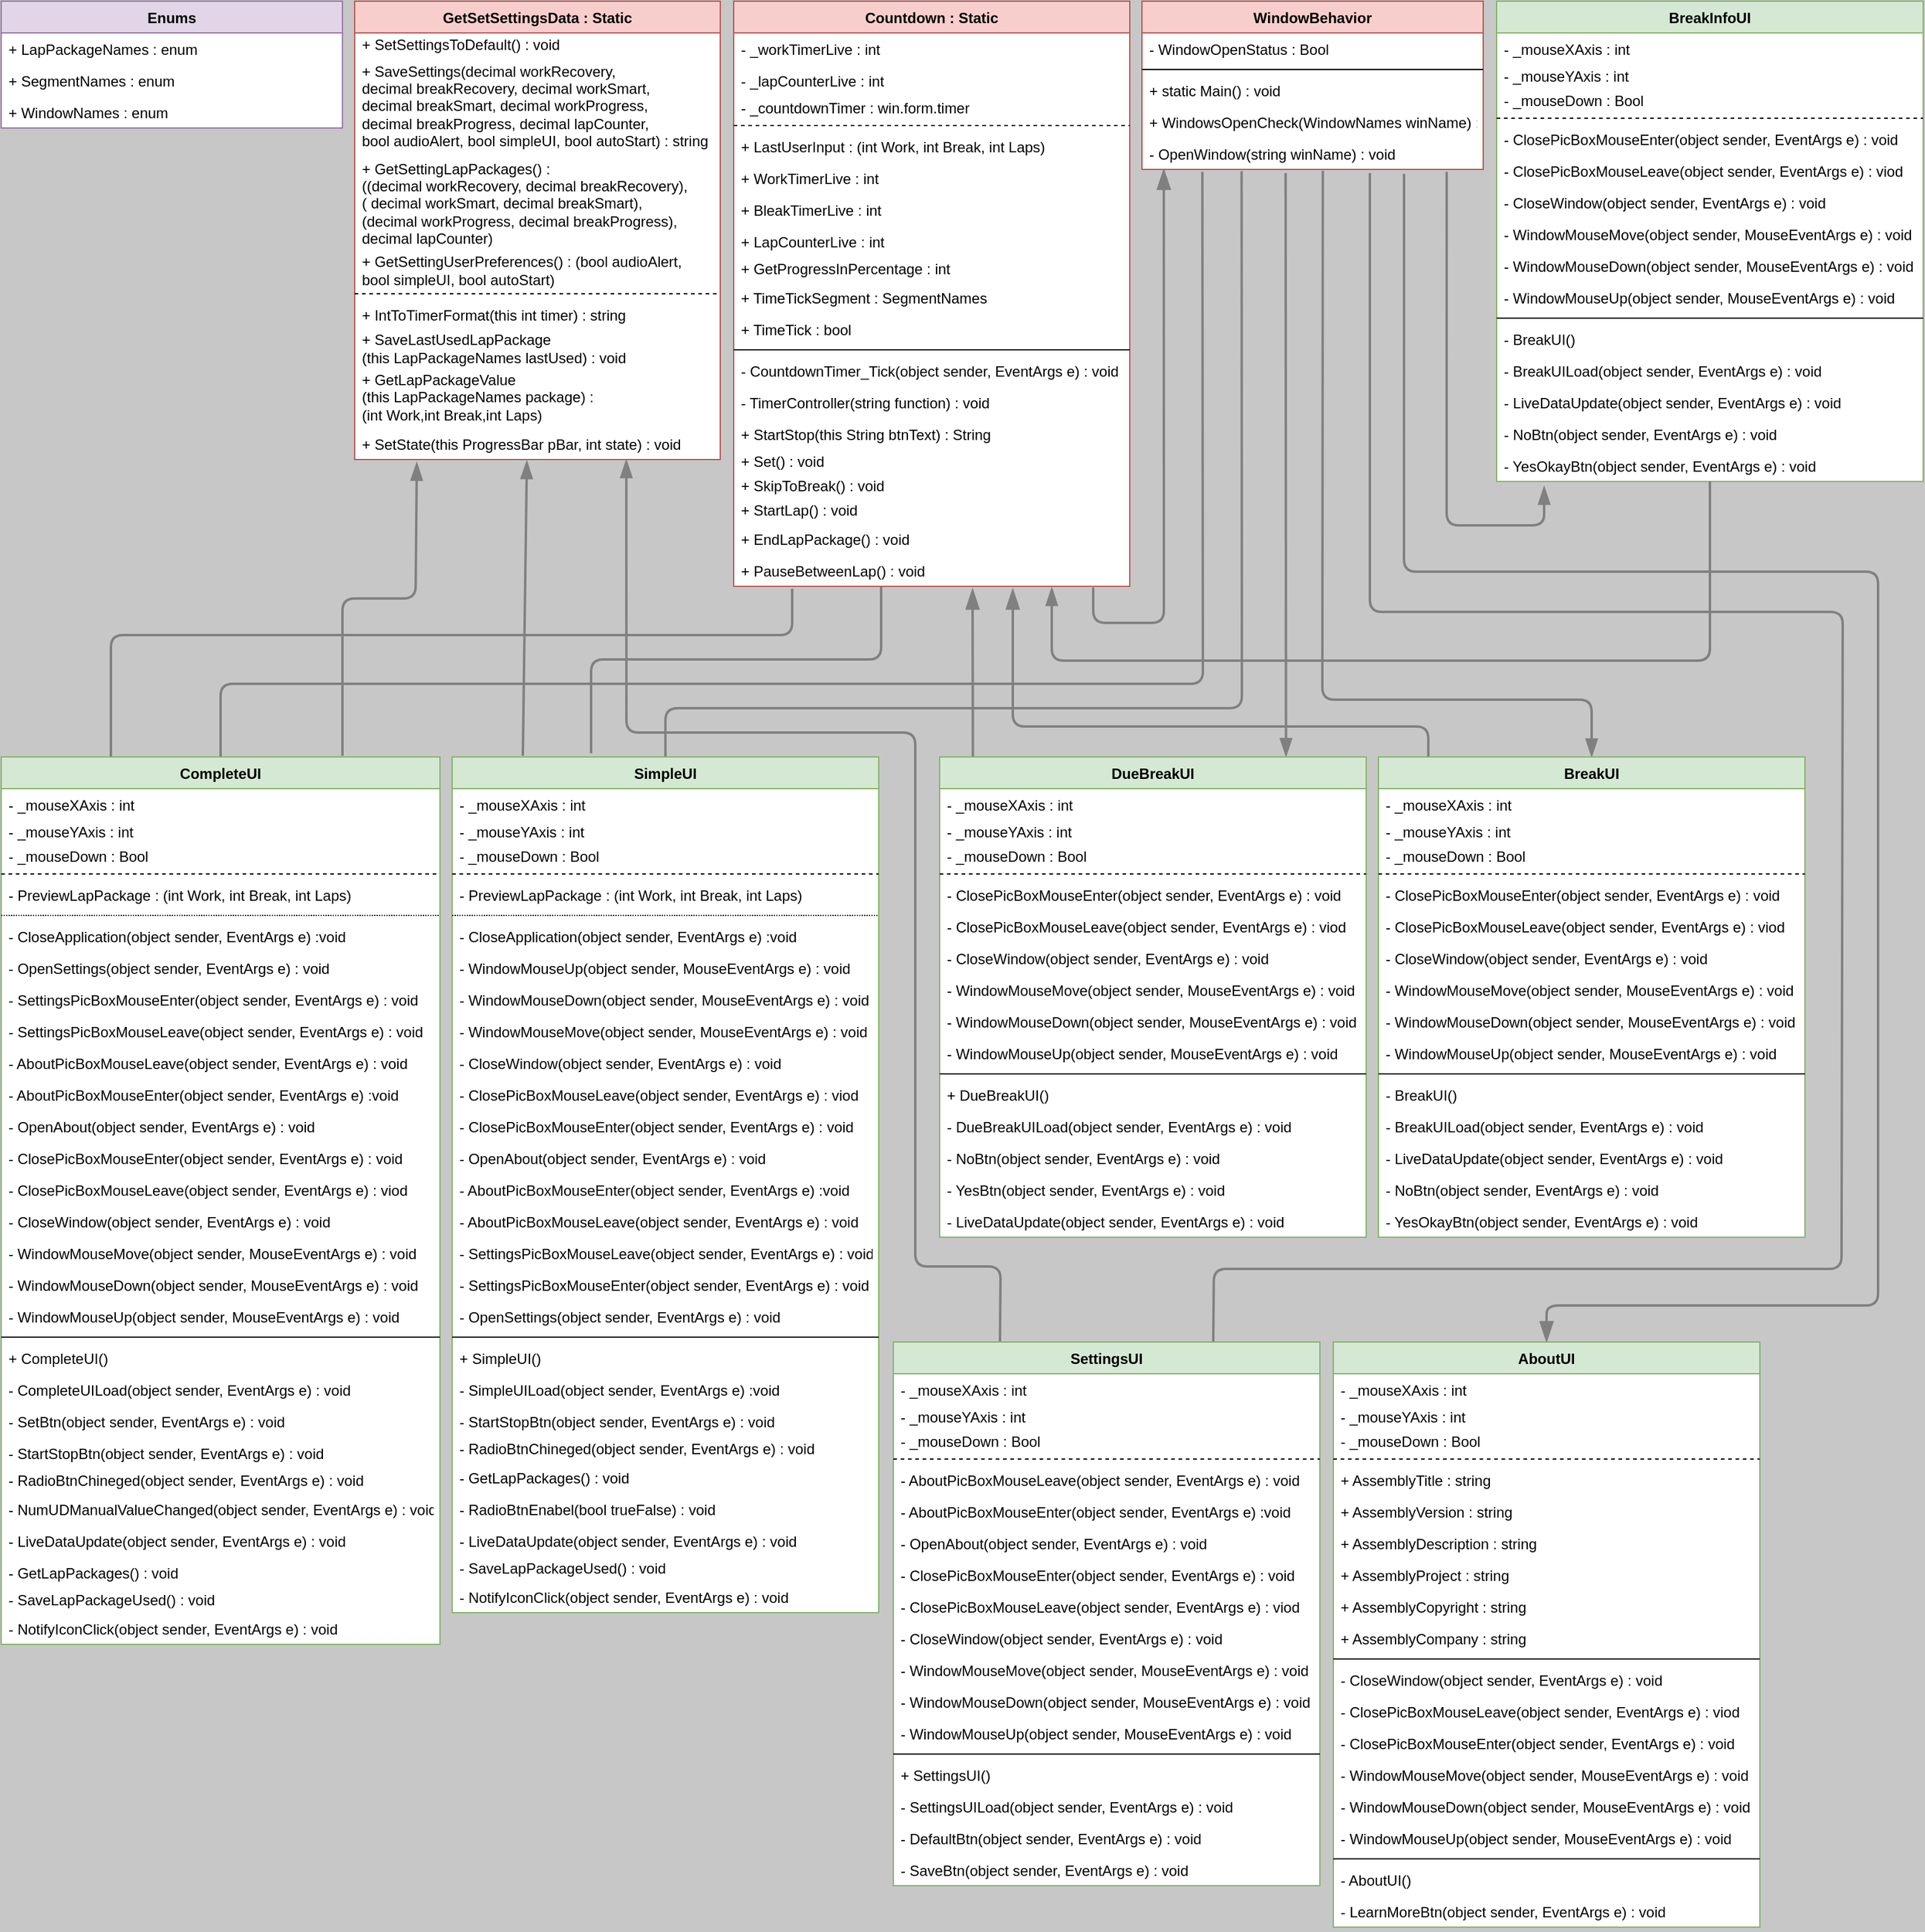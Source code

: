 <mxfile version="13.6.2" type="device"><diagram id="C5RBs43oDa-KdzZeNtuy" name="Page-1"><mxGraphModel dx="2652" dy="1632" grid="0" gridSize="10" guides="1" tooltips="1" connect="1" arrows="1" fold="1" page="1" pageScale="1" pageWidth="827" pageHeight="1169" background="#C7C7C7" math="0" shadow="0"><root><mxCell id="WIyWlLk6GJQsqaUBKTNV-0"/><mxCell id="WIyWlLk6GJQsqaUBKTNV-1" parent="WIyWlLk6GJQsqaUBKTNV-0"/><mxCell id="0VeW3MO0Pa9D5oMPFFjw-17" style="edgeStyle=none;rounded=1;orthogonalLoop=1;jettySize=auto;html=1;startArrow=none;startFill=0;startSize=10;endArrow=none;endFill=0;entryX=0.25;entryY=0;entryDx=0;entryDy=0;strokeWidth=2;strokeColor=#808080;" parent="WIyWlLk6GJQsqaUBKTNV-1" target="FRy5MjTTEszZsByLRtp2-0" edge="1"><mxGeometry relative="1" as="geometry"><mxPoint x="190" y="660" as="targetPoint"/><Array as="points"><mxPoint x="689" y="570"/><mxPoint x="130" y="570"/></Array><mxPoint x="689" y="532" as="sourcePoint"/></mxGeometry></mxCell><mxCell id="0VeW3MO0Pa9D5oMPFFjw-18" style="edgeStyle=none;rounded=1;orthogonalLoop=1;jettySize=auto;html=1;startArrow=none;startFill=0;startSize=10;endArrow=none;endFill=0;strokeWidth=2;strokeColor=#808080;" parent="WIyWlLk6GJQsqaUBKTNV-1" edge="1"><mxGeometry relative="1" as="geometry"><mxPoint x="762" y="530" as="sourcePoint"/><Array as="points"><mxPoint x="762" y="590"/><mxPoint x="524" y="590"/></Array><mxPoint x="524" y="667" as="targetPoint"/></mxGeometry></mxCell><mxCell id="0VeW3MO0Pa9D5oMPFFjw-1" value="" style="endArrow=none;html=1;entryX=0.177;entryY=1.079;entryDx=0;entryDy=0;entryPerimeter=0;exitX=0.5;exitY=0;exitDx=0;exitDy=0;endFill=0;startArrow=none;startFill=0;startSize=24;strokeWidth=2;strokeColor=#808080;" parent="WIyWlLk6GJQsqaUBKTNV-1" source="FRy5MjTTEszZsByLRtp2-0" target="TDlSjooiPWBQgM4AQJE7-48" edge="1"><mxGeometry width="50" height="50" relative="1" as="geometry"><mxPoint x="1190" y="690" as="sourcePoint"/><mxPoint x="1240" y="640" as="targetPoint"/><Array as="points"><mxPoint x="220" y="610"/><mxPoint x="1026" y="610"/></Array></mxGeometry></mxCell><mxCell id="0VeW3MO0Pa9D5oMPFFjw-2" value="" style="endArrow=none;html=1;exitX=0.5;exitY=0;exitDx=0;exitDy=0;entryX=0.292;entryY=1.06;entryDx=0;entryDy=0;entryPerimeter=0;startSize=24;startArrow=none;startFill=0;strokeWidth=2;strokeColor=#808080;" parent="WIyWlLk6GJQsqaUBKTNV-1" source="ERahmE1zOQXXjgBDEfnZ-0" target="TDlSjooiPWBQgM4AQJE7-48" edge="1"><mxGeometry width="50" height="50" relative="1" as="geometry"><mxPoint x="700" y="690" as="sourcePoint"/><mxPoint x="1090" y="620" as="targetPoint"/><Array as="points"><mxPoint x="585" y="630"/><mxPoint x="1058" y="630"/></Array></mxGeometry></mxCell><mxCell id="0VeW3MO0Pa9D5oMPFFjw-3" value="" style="endArrow=none;html=1;entryX=0.421;entryY=1.113;entryDx=0;entryDy=0;entryPerimeter=0;startArrow=blockThin;startFill=1;startSize=10;strokeWidth=2;strokeColor=#808080;exitX=0.812;exitY=-0.001;exitDx=0;exitDy=0;exitPerimeter=0;" parent="WIyWlLk6GJQsqaUBKTNV-1" source="TDlSjooiPWBQgM4AQJE7-14" target="TDlSjooiPWBQgM4AQJE7-48" edge="1"><mxGeometry width="50" height="50" relative="1" as="geometry"><mxPoint x="1094" y="667" as="sourcePoint"/><mxPoint x="750" y="640" as="targetPoint"/><Array as="points"/></mxGeometry></mxCell><mxCell id="0VeW3MO0Pa9D5oMPFFjw-4" value="" style="endArrow=none;html=1;rounded=1;startArrow=blockThin;startFill=1;startSize=10;strokeWidth=2;strokeColor=#808080;entryX=0.53;entryY=1.045;entryDx=0;entryDy=0;entryPerimeter=0;" parent="WIyWlLk6GJQsqaUBKTNV-1" target="TDlSjooiPWBQgM4AQJE7-48" edge="1"><mxGeometry width="50" height="50" relative="1" as="geometry"><mxPoint x="1345" y="670" as="sourcePoint"/><mxPoint x="1134" y="421" as="targetPoint"/><Array as="points"><mxPoint x="1345" y="623"/><mxPoint x="1124" y="623"/></Array></mxGeometry></mxCell><mxCell id="0VeW3MO0Pa9D5oMPFFjw-5" value="" style="endArrow=none;html=1;startArrow=none;startFill=0;startSize=24;exitX=0.75;exitY=0;exitDx=0;exitDy=0;strokeWidth=2;strokeColor=#808080;" parent="WIyWlLk6GJQsqaUBKTNV-1" source="TDlSjooiPWBQgM4AQJE7-4" edge="1"><mxGeometry width="50" height="50" relative="1" as="geometry"><mxPoint x="1705" y="680" as="sourcePoint"/><mxPoint x="1163" y="191" as="targetPoint"/><Array as="points"><mxPoint x="1035" y="1090"/><mxPoint x="1550" y="1090"/><mxPoint x="1551" y="551"/><mxPoint x="1163" y="551"/></Array></mxGeometry></mxCell><mxCell id="0VeW3MO0Pa9D5oMPFFjw-6" value="" style="endArrow=none;html=1;entryX=0.768;entryY=1.141;entryDx=0;entryDy=0;entryPerimeter=0;startArrow=blockThin;startFill=1;startSize=12;exitX=0.5;exitY=0;exitDx=0;exitDy=0;strokeWidth=2;strokeColor=#808080;" parent="WIyWlLk6GJQsqaUBKTNV-1" source="TDlSjooiPWBQgM4AQJE7-36" target="TDlSjooiPWBQgM4AQJE7-48" edge="1"><mxGeometry width="50" height="50" relative="1" as="geometry"><mxPoint x="2065" y="660" as="sourcePoint"/><mxPoint x="1450" y="590" as="targetPoint"/><Array as="points"><mxPoint x="1308" y="1120"/><mxPoint x="1580" y="1120"/><mxPoint x="1580" y="518"/><mxPoint x="1191" y="518"/></Array></mxGeometry></mxCell><mxCell id="0VeW3MO0Pa9D5oMPFFjw-19" style="edgeStyle=none;rounded=1;orthogonalLoop=1;jettySize=auto;html=1;startArrow=none;startFill=0;startSize=6;endArrow=blockThin;endFill=1;endSize=12;strokeWidth=2;strokeColor=#808080;exitX=0.078;exitY=0.001;exitDx=0;exitDy=0;exitPerimeter=0;" parent="WIyWlLk6GJQsqaUBKTNV-1" source="TDlSjooiPWBQgM4AQJE7-14" edge="1"><mxGeometry relative="1" as="geometry"><mxPoint x="899" y="669" as="sourcePoint"/><mxPoint x="837" y="532" as="targetPoint"/></mxGeometry></mxCell><mxCell id="0VeW3MO0Pa9D5oMPFFjw-20" style="edgeStyle=none;rounded=1;orthogonalLoop=1;jettySize=auto;html=1;exitX=0.117;exitY=0;exitDx=0;exitDy=0;startArrow=none;startFill=0;startSize=6;endArrow=blockThin;endFill=1;exitPerimeter=0;endSize=12;strokeWidth=2;strokeColor=#808080;" parent="WIyWlLk6GJQsqaUBKTNV-1" source="TDlSjooiPWBQgM4AQJE7-31" edge="1"><mxGeometry relative="1" as="geometry"><Array as="points"><mxPoint x="1211" y="645"/><mxPoint x="870" y="645"/></Array><mxPoint x="870" y="532" as="targetPoint"/></mxGeometry></mxCell><mxCell id="0VeW3MO0Pa9D5oMPFFjw-21" style="edgeStyle=none;rounded=1;orthogonalLoop=1;jettySize=auto;html=1;entryX=0.064;entryY=0.987;entryDx=0;entryDy=0;startArrow=none;startFill=0;startSize=6;endArrow=blockThin;endFill=1;entryPerimeter=0;endSize=12;strokeWidth=2;strokeColor=#808080;" parent="WIyWlLk6GJQsqaUBKTNV-1" target="TDlSjooiPWBQgM4AQJE7-48" edge="1"><mxGeometry relative="1" as="geometry"><mxPoint x="936" y="531" as="sourcePoint"/><Array as="points"><mxPoint x="936" y="560"/><mxPoint x="994" y="560"/></Array></mxGeometry></mxCell><mxCell id="1Fa3BjGGjeZsi8jNejVQ-2" style="edgeStyle=none;rounded=1;orthogonalLoop=1;jettySize=auto;html=1;exitX=0.743;exitY=1.004;exitDx=0;exitDy=0;startArrow=blockThin;startFill=1;startSize=10;endArrow=none;endFill=0;exitPerimeter=0;entryX=0.25;entryY=0;entryDx=0;entryDy=0;strokeWidth=2;strokeColor=#808080;" parent="WIyWlLk6GJQsqaUBKTNV-1" source="9JZCh9WsrCJFamKK_w5d-4" target="TDlSjooiPWBQgM4AQJE7-4" edge="1"><mxGeometry relative="1" as="geometry"><mxPoint x="780" y="650" as="targetPoint"/><mxPoint x="761.925" y="542.002" as="sourcePoint"/><Array as="points"><mxPoint x="553" y="650"/><mxPoint x="790" y="650"/><mxPoint x="790" y="1088"/><mxPoint x="860" y="1088"/></Array></mxGeometry></mxCell><mxCell id="1Fa3BjGGjeZsi8jNejVQ-5" style="edgeStyle=none;rounded=1;orthogonalLoop=1;jettySize=auto;html=1;exitX=0.17;exitY=1.088;exitDx=0;exitDy=0;startArrow=blockThin;startFill=1;startSize=10;endArrow=none;endFill=0;exitPerimeter=0;strokeWidth=2;strokeColor=#808080;" parent="WIyWlLk6GJQsqaUBKTNV-1" source="9JZCh9WsrCJFamKK_w5d-4" edge="1"><mxGeometry relative="1" as="geometry"><mxPoint x="320" y="669" as="targetPoint"/><mxPoint x="751.925" y="532.002" as="sourcePoint"/><Array as="points"><mxPoint x="380" y="540"/><mxPoint x="320" y="540"/></Array></mxGeometry></mxCell><mxCell id="zb1-mDT2aeVJdO2hmaLs-13" value="Countdown : Static" style="swimlane;fontStyle=1;align=center;verticalAlign=top;childLayout=stackLayout;horizontal=1;startSize=26;horizontalStack=0;resizeParent=1;resizeParentMax=0;resizeLast=0;collapsible=1;marginBottom=0;fillColor=#f8cecc;strokeColor=#b85450;swimlaneFillColor=#ffffff;" parent="WIyWlLk6GJQsqaUBKTNV-1" vertex="1"><mxGeometry x="641" y="50" width="325" height="480" as="geometry"/></mxCell><mxCell id="zb1-mDT2aeVJdO2hmaLs-14" value="- _workTimerLive : int" style="text;strokeColor=none;fillColor=none;align=left;verticalAlign=top;spacingLeft=4;spacingRight=4;overflow=hidden;rotatable=0;points=[[0,0.5],[1,0.5]];portConstraint=eastwest;" parent="zb1-mDT2aeVJdO2hmaLs-13" vertex="1"><mxGeometry y="26" width="325" height="26" as="geometry"/></mxCell><mxCell id="zb1-mDT2aeVJdO2hmaLs-19" value="- _lapCounterLive : int" style="text;strokeColor=none;fillColor=none;align=left;verticalAlign=top;spacingLeft=4;spacingRight=4;overflow=hidden;rotatable=0;points=[[0,0.5],[1,0.5]];portConstraint=eastwest;" parent="zb1-mDT2aeVJdO2hmaLs-13" vertex="1"><mxGeometry y="52" width="325" height="26" as="geometry"/></mxCell><mxCell id="t-2xRYr0EiAx8l8_T9iQ-3" value="- _countdownTimer :&amp;nbsp;win.form.timer" style="text;html=1;align=left;verticalAlign=middle;resizable=0;points=[];autosize=1;fillColor=none;spacingLeft=4;" parent="zb1-mDT2aeVJdO2hmaLs-13" vertex="1"><mxGeometry y="78" width="325" height="20" as="geometry"/></mxCell><mxCell id="F6bZA-O5dly2ChS-QcMq-0" value="" style="line;strokeWidth=1;fillColor=none;align=left;verticalAlign=middle;spacingTop=-1;spacingLeft=3;spacingRight=3;rotatable=0;labelPosition=right;points=[];portConstraint=eastwest;dashed=1;" parent="zb1-mDT2aeVJdO2hmaLs-13" vertex="1"><mxGeometry y="98" width="325" height="8" as="geometry"/></mxCell><mxCell id="zb1-mDT2aeVJdO2hmaLs-1" value="+ LastUserInput : (int Work, int Break, int Laps)" style="text;strokeColor=none;fillColor=none;align=left;verticalAlign=top;spacingLeft=4;spacingRight=4;overflow=hidden;rotatable=0;points=[[0,0.5],[1,0.5]];portConstraint=eastwest;" parent="zb1-mDT2aeVJdO2hmaLs-13" vertex="1"><mxGeometry y="106" width="325" height="26" as="geometry"/></mxCell><mxCell id="t-2xRYr0EiAx8l8_T9iQ-1" value="+ WorkTimerLive : int" style="text;strokeColor=none;fillColor=none;align=left;verticalAlign=top;spacingLeft=4;spacingRight=4;overflow=hidden;rotatable=0;points=[[0,0.5],[1,0.5]];portConstraint=eastwest;" parent="zb1-mDT2aeVJdO2hmaLs-13" vertex="1"><mxGeometry y="132" width="325" height="26" as="geometry"/></mxCell><mxCell id="zb1-mDT2aeVJdO2hmaLs-18" value="+ BleakTimerLive : int" style="text;strokeColor=none;fillColor=none;align=left;verticalAlign=top;spacingLeft=4;spacingRight=4;overflow=hidden;rotatable=0;points=[[0,0.5],[1,0.5]];portConstraint=eastwest;" parent="zb1-mDT2aeVJdO2hmaLs-13" vertex="1"><mxGeometry y="158" width="325" height="26" as="geometry"/></mxCell><mxCell id="t-2xRYr0EiAx8l8_T9iQ-0" value="+ LapCounterLive : int" style="text;strokeColor=none;fillColor=none;align=left;verticalAlign=top;spacingLeft=4;spacingRight=4;overflow=hidden;rotatable=0;points=[[0,0.5],[1,0.5]];portConstraint=eastwest;" parent="zb1-mDT2aeVJdO2hmaLs-13" vertex="1"><mxGeometry y="184" width="325" height="26" as="geometry"/></mxCell><mxCell id="t-2xRYr0EiAx8l8_T9iQ-2" value="+ GetProgressInPercentage : int" style="text;html=1;align=left;verticalAlign=middle;resizable=0;points=[];autosize=1;fillColor=none;spacingLeft=4;" parent="zb1-mDT2aeVJdO2hmaLs-13" vertex="1"><mxGeometry y="210" width="325" height="20" as="geometry"/></mxCell><mxCell id="zb1-mDT2aeVJdO2hmaLs-20" value="+ TimeTickSegment : SegmentNames" style="text;strokeColor=none;fillColor=none;align=left;verticalAlign=top;spacingLeft=4;spacingRight=4;overflow=hidden;rotatable=0;points=[[0,0.5],[1,0.5]];portConstraint=eastwest;" parent="zb1-mDT2aeVJdO2hmaLs-13" vertex="1"><mxGeometry y="230" width="325" height="26" as="geometry"/></mxCell><mxCell id="kVjVc2NXkMHBs-m5RB2y-0" value="+ TimeTick : bool" style="text;strokeColor=none;fillColor=none;align=left;verticalAlign=top;spacingLeft=4;spacingRight=4;overflow=hidden;rotatable=0;points=[[0,0.5],[1,0.5]];portConstraint=eastwest;" parent="zb1-mDT2aeVJdO2hmaLs-13" vertex="1"><mxGeometry y="256" width="325" height="26" as="geometry"/></mxCell><mxCell id="zb1-mDT2aeVJdO2hmaLs-15" value="" style="line;strokeWidth=1;fillColor=none;align=left;verticalAlign=middle;spacingTop=-1;spacingLeft=3;spacingRight=3;rotatable=0;labelPosition=right;points=[];portConstraint=eastwest;" parent="zb1-mDT2aeVJdO2hmaLs-13" vertex="1"><mxGeometry y="282" width="325" height="8" as="geometry"/></mxCell><mxCell id="zb1-mDT2aeVJdO2hmaLs-16" value="- CountdownTimer_Tick(object sender, EventArgs e) : void" style="text;strokeColor=none;fillColor=none;align=left;verticalAlign=top;spacingLeft=4;spacingRight=4;overflow=hidden;rotatable=0;points=[[0,0.5],[1,0.5]];portConstraint=eastwest;spacing=2;" parent="zb1-mDT2aeVJdO2hmaLs-13" vertex="1"><mxGeometry y="290" width="325" height="26" as="geometry"/></mxCell><mxCell id="zb1-mDT2aeVJdO2hmaLs-17" value="- TimerController(string function) : void&#10;" style="text;strokeColor=none;fillColor=none;align=left;verticalAlign=top;spacingLeft=4;spacingRight=4;overflow=hidden;rotatable=0;points=[[0,0.5],[1,0.5]];portConstraint=eastwest;spacing=2;" parent="zb1-mDT2aeVJdO2hmaLs-13" vertex="1"><mxGeometry y="316" width="325" height="26" as="geometry"/></mxCell><mxCell id="zb1-mDT2aeVJdO2hmaLs-3" value="+ StartStop(this String btnText) : String&#10;" style="text;strokeColor=none;fillColor=none;align=left;verticalAlign=top;spacingLeft=4;spacingRight=4;overflow=hidden;rotatable=0;points=[[0,0.5],[1,0.5]];portConstraint=eastwest;spacing=2;" parent="zb1-mDT2aeVJdO2hmaLs-13" vertex="1"><mxGeometry y="342" width="325" height="26" as="geometry"/></mxCell><mxCell id="zb1-mDT2aeVJdO2hmaLs-8" value="+ Set() : void" style="text;html=1;align=left;verticalAlign=middle;resizable=0;points=[];autosize=1;spacingLeft=4;spacing=2;" parent="zb1-mDT2aeVJdO2hmaLs-13" vertex="1"><mxGeometry y="368" width="325" height="20" as="geometry"/></mxCell><mxCell id="zb1-mDT2aeVJdO2hmaLs-9" value="+ SkipToBreak() : void" style="text;html=1;align=left;verticalAlign=middle;resizable=0;points=[];autosize=1;spacingLeft=4;spacing=2;" parent="zb1-mDT2aeVJdO2hmaLs-13" vertex="1"><mxGeometry y="388" width="325" height="20" as="geometry"/></mxCell><mxCell id="zb1-mDT2aeVJdO2hmaLs-10" value="+ StartLap() : void" style="text;html=1;align=left;verticalAlign=middle;resizable=0;points=[];autosize=1;spacingLeft=4;spacing=2;" parent="zb1-mDT2aeVJdO2hmaLs-13" vertex="1"><mxGeometry y="408" width="325" height="20" as="geometry"/></mxCell><mxCell id="zb1-mDT2aeVJdO2hmaLs-11" value="+ EndLapPackage() : void" style="text;strokeColor=none;fillColor=none;align=left;verticalAlign=top;spacingLeft=4;spacingRight=4;overflow=hidden;rotatable=0;points=[[0,0.5],[1,0.5]];portConstraint=eastwest;spacing=2;" parent="zb1-mDT2aeVJdO2hmaLs-13" vertex="1"><mxGeometry y="428" width="325" height="26" as="geometry"/></mxCell><mxCell id="zb1-mDT2aeVJdO2hmaLs-12" value="+ PauseBetweenLap() : void" style="text;strokeColor=none;fillColor=none;align=left;verticalAlign=top;spacingLeft=4;spacingRight=4;overflow=hidden;rotatable=0;points=[[0,0.5],[1,0.5]];portConstraint=eastwest;spacing=2;" parent="zb1-mDT2aeVJdO2hmaLs-13" vertex="1"><mxGeometry y="454" width="325" height="26" as="geometry"/></mxCell><mxCell id="TDlSjooiPWBQgM4AQJE7-44" value="WindowBehavior" style="swimlane;fontStyle=1;align=center;verticalAlign=top;childLayout=stackLayout;horizontal=1;startSize=26;horizontalStack=0;resizeParent=1;resizeParentMax=0;resizeLast=0;collapsible=1;marginBottom=0;fillColor=#f8cecc;strokeColor=#b85450;swimlaneFillColor=#ffffff;" parent="WIyWlLk6GJQsqaUBKTNV-1" vertex="1"><mxGeometry x="976" y="50" width="280" height="138" as="geometry"/></mxCell><mxCell id="TDlSjooiPWBQgM4AQJE7-45" value="- WindowOpenStatus : Bool" style="text;strokeColor=none;fillColor=none;align=left;verticalAlign=top;spacingLeft=4;spacingRight=4;overflow=hidden;rotatable=0;points=[[0,0.5],[1,0.5]];portConstraint=eastwest;" parent="TDlSjooiPWBQgM4AQJE7-44" vertex="1"><mxGeometry y="26" width="280" height="26" as="geometry"/></mxCell><mxCell id="TDlSjooiPWBQgM4AQJE7-46" value="" style="line;strokeWidth=1;fillColor=none;align=left;verticalAlign=middle;spacingTop=-1;spacingLeft=3;spacingRight=3;rotatable=0;labelPosition=right;points=[];portConstraint=eastwest;" parent="TDlSjooiPWBQgM4AQJE7-44" vertex="1"><mxGeometry y="52" width="280" height="8" as="geometry"/></mxCell><mxCell id="6ymHEJ4iD-8mJViH8neo-1" value="+ static Main() : void" style="text;strokeColor=none;fillColor=none;align=left;verticalAlign=top;spacingLeft=4;spacingRight=4;overflow=hidden;rotatable=0;points=[[0,0.5],[1,0.5]];portConstraint=eastwest;" parent="TDlSjooiPWBQgM4AQJE7-44" vertex="1"><mxGeometry y="60" width="280" height="26" as="geometry"/></mxCell><mxCell id="TDlSjooiPWBQgM4AQJE7-47" value="+ WindowsOpenCheck(WindowNames winName) : void" style="text;strokeColor=none;fillColor=none;align=left;verticalAlign=top;spacingLeft=4;spacingRight=4;overflow=hidden;rotatable=0;points=[[0,0.5],[1,0.5]];portConstraint=eastwest;" parent="TDlSjooiPWBQgM4AQJE7-44" vertex="1"><mxGeometry y="86" width="280" height="26" as="geometry"/></mxCell><mxCell id="TDlSjooiPWBQgM4AQJE7-48" value="- OpenWindow(string winName) : void" style="text;strokeColor=none;fillColor=none;align=left;verticalAlign=top;spacingLeft=4;spacingRight=4;overflow=hidden;rotatable=0;points=[[0,0.5],[1,0.5]];portConstraint=eastwest;" parent="TDlSjooiPWBQgM4AQJE7-44" vertex="1"><mxGeometry y="112" width="280" height="26" as="geometry"/></mxCell><mxCell id="1u4z8WIvRFWOP0QhIVX6-0" value="BreakInfoUI" style="swimlane;fontStyle=1;align=center;verticalAlign=top;childLayout=stackLayout;horizontal=1;startSize=26;horizontalStack=0;resizeParent=1;resizeParentMax=0;resizeLast=0;collapsible=1;marginBottom=0;fillColor=#d5e8d4;strokeColor=#82b366;swimlaneFillColor=#ffffff;" parent="WIyWlLk6GJQsqaUBKTNV-1" vertex="1"><mxGeometry x="1267" y="50" width="350" height="394" as="geometry"/></mxCell><mxCell id="1u4z8WIvRFWOP0QhIVX6-1" value="- _mouseXAxis : int" style="text;strokeColor=none;fillColor=none;align=left;verticalAlign=top;spacingLeft=4;spacingRight=4;overflow=hidden;rotatable=0;points=[[0,0.5],[1,0.5]];portConstraint=eastwest;" parent="1u4z8WIvRFWOP0QhIVX6-0" vertex="1"><mxGeometry y="26" width="350" height="26" as="geometry"/></mxCell><mxCell id="1u4z8WIvRFWOP0QhIVX6-2" value="- _mouseYAxis : int" style="text;html=1;align=left;verticalAlign=middle;resizable=0;points=[];autosize=1;spacingLeft=4;" parent="1u4z8WIvRFWOP0QhIVX6-0" vertex="1"><mxGeometry y="52" width="350" height="20" as="geometry"/></mxCell><mxCell id="1u4z8WIvRFWOP0QhIVX6-3" value="- _mouseDown : Bool" style="text;html=1;align=left;verticalAlign=middle;resizable=0;points=[];autosize=1;spacingLeft=4;" parent="1u4z8WIvRFWOP0QhIVX6-0" vertex="1"><mxGeometry y="72" width="350" height="20" as="geometry"/></mxCell><mxCell id="1u4z8WIvRFWOP0QhIVX6-4" value="" style="line;strokeWidth=1;fillColor=none;align=left;verticalAlign=middle;spacingTop=-1;spacingLeft=3;spacingRight=3;rotatable=0;labelPosition=right;points=[];portConstraint=eastwest;dashed=1;" parent="1u4z8WIvRFWOP0QhIVX6-0" vertex="1"><mxGeometry y="92" width="350" height="8" as="geometry"/></mxCell><mxCell id="1u4z8WIvRFWOP0QhIVX6-5" value="- ClosePicBoxMouseEnter(object sender, EventArgs e) : void" style="text;strokeColor=none;fillColor=none;align=left;verticalAlign=top;spacingLeft=4;spacingRight=4;overflow=hidden;rotatable=0;points=[[0,0.5],[1,0.5]];portConstraint=eastwest;" parent="1u4z8WIvRFWOP0QhIVX6-0" vertex="1"><mxGeometry y="100" width="350" height="26" as="geometry"/></mxCell><mxCell id="1u4z8WIvRFWOP0QhIVX6-6" value="- ClosePicBoxMouseLeave(object sender, EventArgs e) : viod" style="text;strokeColor=none;fillColor=none;align=left;verticalAlign=top;spacingLeft=4;spacingRight=4;overflow=hidden;rotatable=0;points=[[0,0.5],[1,0.5]];portConstraint=eastwest;" parent="1u4z8WIvRFWOP0QhIVX6-0" vertex="1"><mxGeometry y="126" width="350" height="26" as="geometry"/></mxCell><mxCell id="1u4z8WIvRFWOP0QhIVX6-7" value="- CloseWindow(object sender, EventArgs e) : void" style="text;strokeColor=none;fillColor=none;align=left;verticalAlign=top;spacingLeft=4;spacingRight=4;overflow=hidden;rotatable=0;points=[[0,0.5],[1,0.5]];portConstraint=eastwest;" parent="1u4z8WIvRFWOP0QhIVX6-0" vertex="1"><mxGeometry y="152" width="350" height="26" as="geometry"/></mxCell><mxCell id="1u4z8WIvRFWOP0QhIVX6-8" value="- WindowMouseMove(object sender, MouseEventArgs e) : void" style="text;strokeColor=none;fillColor=none;align=left;verticalAlign=top;spacingLeft=4;spacingRight=4;overflow=hidden;rotatable=0;points=[[0,0.5],[1,0.5]];portConstraint=eastwest;" parent="1u4z8WIvRFWOP0QhIVX6-0" vertex="1"><mxGeometry y="178" width="350" height="26" as="geometry"/></mxCell><mxCell id="1u4z8WIvRFWOP0QhIVX6-9" value="- WindowMouseDown(object sender, MouseEventArgs e) : void" style="text;strokeColor=none;fillColor=none;align=left;verticalAlign=top;spacingLeft=4;spacingRight=4;overflow=hidden;rotatable=0;points=[[0,0.5],[1,0.5]];portConstraint=eastwest;" parent="1u4z8WIvRFWOP0QhIVX6-0" vertex="1"><mxGeometry y="204" width="350" height="26" as="geometry"/></mxCell><mxCell id="1u4z8WIvRFWOP0QhIVX6-10" value="- WindowMouseUp(object sender, MouseEventArgs e) : void" style="text;strokeColor=none;fillColor=none;align=left;verticalAlign=top;spacingLeft=4;spacingRight=4;overflow=hidden;rotatable=0;points=[[0,0.5],[1,0.5]];portConstraint=eastwest;" parent="1u4z8WIvRFWOP0QhIVX6-0" vertex="1"><mxGeometry y="230" width="350" height="26" as="geometry"/></mxCell><mxCell id="1u4z8WIvRFWOP0QhIVX6-11" value="" style="line;strokeWidth=1;fillColor=none;align=left;verticalAlign=middle;spacingTop=-1;spacingLeft=3;spacingRight=3;rotatable=0;labelPosition=right;points=[];portConstraint=eastwest;" parent="1u4z8WIvRFWOP0QhIVX6-0" vertex="1"><mxGeometry y="256" width="350" height="8" as="geometry"/></mxCell><mxCell id="1u4z8WIvRFWOP0QhIVX6-12" value="- BreakUI()" style="text;strokeColor=none;fillColor=none;align=left;verticalAlign=top;spacingLeft=4;spacingRight=4;overflow=hidden;rotatable=0;points=[[0,0.5],[1,0.5]];portConstraint=eastwest;fontStyle=0" parent="1u4z8WIvRFWOP0QhIVX6-0" vertex="1"><mxGeometry y="264" width="350" height="26" as="geometry"/></mxCell><mxCell id="1u4z8WIvRFWOP0QhIVX6-13" value="- BreakUILoad(object sender, EventArgs e) : void" style="text;strokeColor=none;fillColor=none;align=left;verticalAlign=top;spacingLeft=4;spacingRight=4;overflow=hidden;rotatable=0;points=[[0,0.5],[1,0.5]];portConstraint=eastwest;fontStyle=0" parent="1u4z8WIvRFWOP0QhIVX6-0" vertex="1"><mxGeometry y="290" width="350" height="26" as="geometry"/></mxCell><mxCell id="1u4z8WIvRFWOP0QhIVX6-14" value="- LiveDataUpdate(object sender, EventArgs e) : void" style="text;strokeColor=none;fillColor=none;align=left;verticalAlign=top;spacingLeft=4;spacingRight=4;overflow=hidden;rotatable=0;points=[[0,0.5],[1,0.5]];portConstraint=eastwest;" parent="1u4z8WIvRFWOP0QhIVX6-0" vertex="1"><mxGeometry y="316" width="350" height="26" as="geometry"/></mxCell><mxCell id="1u4z8WIvRFWOP0QhIVX6-15" value="- NoBtn(object sender, EventArgs e) : void" style="text;strokeColor=none;fillColor=none;align=left;verticalAlign=top;spacingLeft=4;spacingRight=4;overflow=hidden;rotatable=0;points=[[0,0.5],[1,0.5]];portConstraint=eastwest;" parent="1u4z8WIvRFWOP0QhIVX6-0" vertex="1"><mxGeometry y="342" width="350" height="26" as="geometry"/></mxCell><mxCell id="1u4z8WIvRFWOP0QhIVX6-16" value="- YesOkayBtn(object sender, EventArgs e) : void" style="text;strokeColor=none;fillColor=none;align=left;verticalAlign=top;spacingLeft=4;spacingRight=4;overflow=hidden;rotatable=0;points=[[0,0.5],[1,0.5]];portConstraint=eastwest;" parent="1u4z8WIvRFWOP0QhIVX6-0" vertex="1"><mxGeometry y="368" width="350" height="26" as="geometry"/></mxCell><mxCell id="TDlSjooiPWBQgM4AQJE7-14" value="DueBreakUI" style="swimlane;fontStyle=1;align=center;verticalAlign=top;childLayout=stackLayout;horizontal=1;startSize=26;horizontalStack=0;resizeParent=1;resizeParentMax=0;resizeLast=0;collapsible=1;marginBottom=0;fillColor=#d5e8d4;strokeColor=#82b366;swimlaneFillColor=#ffffff;" parent="WIyWlLk6GJQsqaUBKTNV-1" vertex="1"><mxGeometry x="810" y="670" width="350" height="394" as="geometry"/></mxCell><mxCell id="6ymHEJ4iD-8mJViH8neo-4" value="- _mouseXAxis : int" style="text;strokeColor=none;fillColor=none;align=left;verticalAlign=top;spacingLeft=4;spacingRight=4;overflow=hidden;rotatable=0;points=[[0,0.5],[1,0.5]];portConstraint=eastwest;" parent="TDlSjooiPWBQgM4AQJE7-14" vertex="1"><mxGeometry y="26" width="350" height="26" as="geometry"/></mxCell><mxCell id="6ymHEJ4iD-8mJViH8neo-3" value="- _mouseYAxis : int" style="text;html=1;align=left;verticalAlign=middle;resizable=0;points=[];autosize=1;spacingLeft=4;" parent="TDlSjooiPWBQgM4AQJE7-14" vertex="1"><mxGeometry y="52" width="350" height="20" as="geometry"/></mxCell><mxCell id="6ymHEJ4iD-8mJViH8neo-2" value="- _mouseDown : Bool" style="text;html=1;align=left;verticalAlign=middle;resizable=0;points=[];autosize=1;spacingLeft=4;" parent="TDlSjooiPWBQgM4AQJE7-14" vertex="1"><mxGeometry y="72" width="350" height="20" as="geometry"/></mxCell><mxCell id="TDlSjooiPWBQgM4AQJE7-16" value="" style="line;strokeWidth=1;fillColor=none;align=left;verticalAlign=middle;spacingTop=-1;spacingLeft=3;spacingRight=3;rotatable=0;labelPosition=right;points=[];portConstraint=eastwest;dashed=1;" parent="TDlSjooiPWBQgM4AQJE7-14" vertex="1"><mxGeometry y="92" width="350" height="8" as="geometry"/></mxCell><mxCell id="6ymHEJ4iD-8mJViH8neo-10" value="- ClosePicBoxMouseEnter(object sender, EventArgs e) : void" style="text;strokeColor=none;fillColor=none;align=left;verticalAlign=top;spacingLeft=4;spacingRight=4;overflow=hidden;rotatable=0;points=[[0,0.5],[1,0.5]];portConstraint=eastwest;" parent="TDlSjooiPWBQgM4AQJE7-14" vertex="1"><mxGeometry y="100" width="350" height="26" as="geometry"/></mxCell><mxCell id="6ymHEJ4iD-8mJViH8neo-9" value="- ClosePicBoxMouseLeave(object sender, EventArgs e) : viod" style="text;strokeColor=none;fillColor=none;align=left;verticalAlign=top;spacingLeft=4;spacingRight=4;overflow=hidden;rotatable=0;points=[[0,0.5],[1,0.5]];portConstraint=eastwest;" parent="TDlSjooiPWBQgM4AQJE7-14" vertex="1"><mxGeometry y="126" width="350" height="26" as="geometry"/></mxCell><mxCell id="6ymHEJ4iD-8mJViH8neo-8" value="- CloseWindow(object sender, EventArgs e) : void" style="text;strokeColor=none;fillColor=none;align=left;verticalAlign=top;spacingLeft=4;spacingRight=4;overflow=hidden;rotatable=0;points=[[0,0.5],[1,0.5]];portConstraint=eastwest;" parent="TDlSjooiPWBQgM4AQJE7-14" vertex="1"><mxGeometry y="152" width="350" height="26" as="geometry"/></mxCell><mxCell id="6ymHEJ4iD-8mJViH8neo-7" value="- WindowMouseMove(object sender, MouseEventArgs e) : void" style="text;strokeColor=none;fillColor=none;align=left;verticalAlign=top;spacingLeft=4;spacingRight=4;overflow=hidden;rotatable=0;points=[[0,0.5],[1,0.5]];portConstraint=eastwest;" parent="TDlSjooiPWBQgM4AQJE7-14" vertex="1"><mxGeometry y="178" width="350" height="26" as="geometry"/></mxCell><mxCell id="6ymHEJ4iD-8mJViH8neo-6" value="- WindowMouseDown(object sender, MouseEventArgs e) : void" style="text;strokeColor=none;fillColor=none;align=left;verticalAlign=top;spacingLeft=4;spacingRight=4;overflow=hidden;rotatable=0;points=[[0,0.5],[1,0.5]];portConstraint=eastwest;" parent="TDlSjooiPWBQgM4AQJE7-14" vertex="1"><mxGeometry y="204" width="350" height="26" as="geometry"/></mxCell><mxCell id="6ymHEJ4iD-8mJViH8neo-5" value="- WindowMouseUp(object sender, MouseEventArgs e) : void" style="text;strokeColor=none;fillColor=none;align=left;verticalAlign=top;spacingLeft=4;spacingRight=4;overflow=hidden;rotatable=0;points=[[0,0.5],[1,0.5]];portConstraint=eastwest;" parent="TDlSjooiPWBQgM4AQJE7-14" vertex="1"><mxGeometry y="230" width="350" height="26" as="geometry"/></mxCell><mxCell id="Tarwoyf3bvpavBtqJriR-65" value="" style="line;strokeWidth=1;fillColor=none;align=left;verticalAlign=middle;spacingTop=-1;spacingLeft=3;spacingRight=3;rotatable=0;labelPosition=right;points=[];portConstraint=eastwest;" parent="TDlSjooiPWBQgM4AQJE7-14" vertex="1"><mxGeometry y="256" width="350" height="8" as="geometry"/></mxCell><mxCell id="xNDA38rIfpbUITpCfBcV-14" value="+ DueBreakUI()" style="text;strokeColor=none;fillColor=none;align=left;verticalAlign=top;spacingLeft=4;spacingRight=4;overflow=hidden;rotatable=0;points=[[0,0.5],[1,0.5]];portConstraint=eastwest;" parent="TDlSjooiPWBQgM4AQJE7-14" vertex="1"><mxGeometry y="264" width="350" height="26" as="geometry"/></mxCell><mxCell id="xNDA38rIfpbUITpCfBcV-15" value="- DueBreakUILoad(object sender, EventArgs e) : void" style="text;strokeColor=none;fillColor=none;align=left;verticalAlign=top;spacingLeft=4;spacingRight=4;overflow=hidden;rotatable=0;points=[[0,0.5],[1,0.5]];portConstraint=eastwest;" parent="TDlSjooiPWBQgM4AQJE7-14" vertex="1"><mxGeometry y="290" width="350" height="26" as="geometry"/></mxCell><mxCell id="xNDA38rIfpbUITpCfBcV-10" value="- NoBtn(object sender, EventArgs e) : void" style="text;strokeColor=none;fillColor=none;align=left;verticalAlign=top;spacingLeft=4;spacingRight=4;overflow=hidden;rotatable=0;points=[[0,0.5],[1,0.5]];portConstraint=eastwest;" parent="TDlSjooiPWBQgM4AQJE7-14" vertex="1"><mxGeometry y="316" width="350" height="26" as="geometry"/></mxCell><mxCell id="xNDA38rIfpbUITpCfBcV-11" value="- YesBtn(object sender, EventArgs e) : void" style="text;strokeColor=none;fillColor=none;align=left;verticalAlign=top;spacingLeft=4;spacingRight=4;overflow=hidden;rotatable=0;points=[[0,0.5],[1,0.5]];portConstraint=eastwest;" parent="TDlSjooiPWBQgM4AQJE7-14" vertex="1"><mxGeometry y="342" width="350" height="26" as="geometry"/></mxCell><mxCell id="TDlSjooiPWBQgM4AQJE7-35" value="- LiveDataUpdate(object sender, EventArgs e) : void" style="text;strokeColor=none;fillColor=none;align=left;verticalAlign=top;spacingLeft=4;spacingRight=4;overflow=hidden;rotatable=0;points=[[0,0.5],[1,0.5]];portConstraint=eastwest;" parent="TDlSjooiPWBQgM4AQJE7-14" vertex="1"><mxGeometry y="368" width="350" height="26" as="geometry"/></mxCell><mxCell id="TDlSjooiPWBQgM4AQJE7-31" value="BreakUI" style="swimlane;fontStyle=1;align=center;verticalAlign=top;childLayout=stackLayout;horizontal=1;startSize=26;horizontalStack=0;resizeParent=1;resizeParentMax=0;resizeLast=0;collapsible=1;marginBottom=0;fillColor=#d5e8d4;strokeColor=#82b366;swimlaneFillColor=#ffffff;" parent="WIyWlLk6GJQsqaUBKTNV-1" vertex="1"><mxGeometry x="1170" y="670" width="350" height="394" as="geometry"/></mxCell><mxCell id="6ymHEJ4iD-8mJViH8neo-11" value="- _mouseXAxis : int" style="text;strokeColor=none;fillColor=none;align=left;verticalAlign=top;spacingLeft=4;spacingRight=4;overflow=hidden;rotatable=0;points=[[0,0.5],[1,0.5]];portConstraint=eastwest;" parent="TDlSjooiPWBQgM4AQJE7-31" vertex="1"><mxGeometry y="26" width="350" height="26" as="geometry"/></mxCell><mxCell id="6ymHEJ4iD-8mJViH8neo-13" value="- _mouseYAxis : int" style="text;html=1;align=left;verticalAlign=middle;resizable=0;points=[];autosize=1;spacingLeft=4;" parent="TDlSjooiPWBQgM4AQJE7-31" vertex="1"><mxGeometry y="52" width="350" height="20" as="geometry"/></mxCell><mxCell id="6ymHEJ4iD-8mJViH8neo-12" value="- _mouseDown : Bool" style="text;html=1;align=left;verticalAlign=middle;resizable=0;points=[];autosize=1;spacingLeft=4;" parent="TDlSjooiPWBQgM4AQJE7-31" vertex="1"><mxGeometry y="72" width="350" height="20" as="geometry"/></mxCell><mxCell id="Tarwoyf3bvpavBtqJriR-18" value="" style="line;strokeWidth=1;fillColor=none;align=left;verticalAlign=middle;spacingTop=-1;spacingLeft=3;spacingRight=3;rotatable=0;labelPosition=right;points=[];portConstraint=eastwest;dashed=1;" parent="TDlSjooiPWBQgM4AQJE7-31" vertex="1"><mxGeometry y="92" width="350" height="8" as="geometry"/></mxCell><mxCell id="6ymHEJ4iD-8mJViH8neo-19" value="- ClosePicBoxMouseEnter(object sender, EventArgs e) : void" style="text;strokeColor=none;fillColor=none;align=left;verticalAlign=top;spacingLeft=4;spacingRight=4;overflow=hidden;rotatable=0;points=[[0,0.5],[1,0.5]];portConstraint=eastwest;" parent="TDlSjooiPWBQgM4AQJE7-31" vertex="1"><mxGeometry y="100" width="350" height="26" as="geometry"/></mxCell><mxCell id="6ymHEJ4iD-8mJViH8neo-18" value="- ClosePicBoxMouseLeave(object sender, EventArgs e) : viod" style="text;strokeColor=none;fillColor=none;align=left;verticalAlign=top;spacingLeft=4;spacingRight=4;overflow=hidden;rotatable=0;points=[[0,0.5],[1,0.5]];portConstraint=eastwest;" parent="TDlSjooiPWBQgM4AQJE7-31" vertex="1"><mxGeometry y="126" width="350" height="26" as="geometry"/></mxCell><mxCell id="6ymHEJ4iD-8mJViH8neo-17" value="- CloseWindow(object sender, EventArgs e) : void" style="text;strokeColor=none;fillColor=none;align=left;verticalAlign=top;spacingLeft=4;spacingRight=4;overflow=hidden;rotatable=0;points=[[0,0.5],[1,0.5]];portConstraint=eastwest;" parent="TDlSjooiPWBQgM4AQJE7-31" vertex="1"><mxGeometry y="152" width="350" height="26" as="geometry"/></mxCell><mxCell id="6ymHEJ4iD-8mJViH8neo-16" value="- WindowMouseMove(object sender, MouseEventArgs e) : void" style="text;strokeColor=none;fillColor=none;align=left;verticalAlign=top;spacingLeft=4;spacingRight=4;overflow=hidden;rotatable=0;points=[[0,0.5],[1,0.5]];portConstraint=eastwest;" parent="TDlSjooiPWBQgM4AQJE7-31" vertex="1"><mxGeometry y="178" width="350" height="26" as="geometry"/></mxCell><mxCell id="6ymHEJ4iD-8mJViH8neo-15" value="- WindowMouseDown(object sender, MouseEventArgs e) : void" style="text;strokeColor=none;fillColor=none;align=left;verticalAlign=top;spacingLeft=4;spacingRight=4;overflow=hidden;rotatable=0;points=[[0,0.5],[1,0.5]];portConstraint=eastwest;" parent="TDlSjooiPWBQgM4AQJE7-31" vertex="1"><mxGeometry y="204" width="350" height="26" as="geometry"/></mxCell><mxCell id="6ymHEJ4iD-8mJViH8neo-14" value="- WindowMouseUp(object sender, MouseEventArgs e) : void" style="text;strokeColor=none;fillColor=none;align=left;verticalAlign=top;spacingLeft=4;spacingRight=4;overflow=hidden;rotatable=0;points=[[0,0.5],[1,0.5]];portConstraint=eastwest;" parent="TDlSjooiPWBQgM4AQJE7-31" vertex="1"><mxGeometry y="230" width="350" height="26" as="geometry"/></mxCell><mxCell id="Tarwoyf3bvpavBtqJriR-58" value="" style="line;strokeWidth=1;fillColor=none;align=left;verticalAlign=middle;spacingTop=-1;spacingLeft=3;spacingRight=3;rotatable=0;labelPosition=right;points=[];portConstraint=eastwest;" parent="TDlSjooiPWBQgM4AQJE7-31" vertex="1"><mxGeometry y="256" width="350" height="8" as="geometry"/></mxCell><mxCell id="xNDA38rIfpbUITpCfBcV-12" value="- BreakUI()" style="text;strokeColor=none;fillColor=none;align=left;verticalAlign=top;spacingLeft=4;spacingRight=4;overflow=hidden;rotatable=0;points=[[0,0.5],[1,0.5]];portConstraint=eastwest;fontStyle=0" parent="TDlSjooiPWBQgM4AQJE7-31" vertex="1"><mxGeometry y="264" width="350" height="26" as="geometry"/></mxCell><mxCell id="xNDA38rIfpbUITpCfBcV-13" value="- BreakUILoad(object sender, EventArgs e) : void" style="text;strokeColor=none;fillColor=none;align=left;verticalAlign=top;spacingLeft=4;spacingRight=4;overflow=hidden;rotatable=0;points=[[0,0.5],[1,0.5]];portConstraint=eastwest;fontStyle=0" parent="TDlSjooiPWBQgM4AQJE7-31" vertex="1"><mxGeometry y="290" width="350" height="26" as="geometry"/></mxCell><mxCell id="TDlSjooiPWBQgM4AQJE7-34" value="- LiveDataUpdate(object sender, EventArgs e) : void" style="text;strokeColor=none;fillColor=none;align=left;verticalAlign=top;spacingLeft=4;spacingRight=4;overflow=hidden;rotatable=0;points=[[0,0.5],[1,0.5]];portConstraint=eastwest;" parent="TDlSjooiPWBQgM4AQJE7-31" vertex="1"><mxGeometry y="316" width="350" height="26" as="geometry"/></mxCell><mxCell id="xNDA38rIfpbUITpCfBcV-20" value="- NoBtn(object sender, EventArgs e) : void" style="text;strokeColor=none;fillColor=none;align=left;verticalAlign=top;spacingLeft=4;spacingRight=4;overflow=hidden;rotatable=0;points=[[0,0.5],[1,0.5]];portConstraint=eastwest;" parent="TDlSjooiPWBQgM4AQJE7-31" vertex="1"><mxGeometry y="342" width="350" height="26" as="geometry"/></mxCell><mxCell id="xNDA38rIfpbUITpCfBcV-21" value="- YesOkayBtn(object sender, EventArgs e) : void" style="text;strokeColor=none;fillColor=none;align=left;verticalAlign=top;spacingLeft=4;spacingRight=4;overflow=hidden;rotatable=0;points=[[0,0.5],[1,0.5]];portConstraint=eastwest;" parent="TDlSjooiPWBQgM4AQJE7-31" vertex="1"><mxGeometry y="368" width="350" height="26" as="geometry"/></mxCell><mxCell id="FRy5MjTTEszZsByLRtp2-0" value="CompleteUI" style="swimlane;fontStyle=1;align=center;verticalAlign=top;childLayout=stackLayout;horizontal=1;startSize=26;horizontalStack=0;resizeParent=1;resizeLast=0;collapsible=1;marginBottom=0;rounded=0;shadow=0;strokeWidth=1;fillColor=#d5e8d4;strokeColor=#82b366;swimlaneFillColor=#ffffff;" parent="WIyWlLk6GJQsqaUBKTNV-1" vertex="1"><mxGeometry x="40" y="670" width="360" height="728" as="geometry"><mxRectangle x="130" y="380" width="160" height="26" as="alternateBounds"/></mxGeometry></mxCell><mxCell id="6ymHEJ4iD-8mJViH8neo-43" value="- _mouseXAxis : int" style="text;strokeColor=none;fillColor=none;align=left;verticalAlign=top;spacingLeft=4;spacingRight=4;overflow=hidden;rotatable=0;points=[[0,0.5],[1,0.5]];portConstraint=eastwest;" parent="FRy5MjTTEszZsByLRtp2-0" vertex="1"><mxGeometry y="26" width="360" height="26" as="geometry"/></mxCell><mxCell id="6ymHEJ4iD-8mJViH8neo-42" value="- _mouseYAxis : int" style="text;html=1;align=left;verticalAlign=middle;resizable=0;points=[];autosize=1;spacingLeft=4;" parent="FRy5MjTTEszZsByLRtp2-0" vertex="1"><mxGeometry y="52" width="360" height="20" as="geometry"/></mxCell><mxCell id="6ymHEJ4iD-8mJViH8neo-41" value="- _mouseDown : Bool" style="text;html=1;align=left;verticalAlign=middle;resizable=0;points=[];autosize=1;spacingLeft=4;" parent="FRy5MjTTEszZsByLRtp2-0" vertex="1"><mxGeometry y="72" width="360" height="20" as="geometry"/></mxCell><mxCell id="6ymHEJ4iD-8mJViH8neo-44" value="" style="line;html=1;strokeWidth=1;align=left;verticalAlign=middle;spacingTop=-1;spacingLeft=3;spacingRight=3;rotatable=0;labelPosition=right;points=[];portConstraint=eastwest;dashed=1;" parent="FRy5MjTTEszZsByLRtp2-0" vertex="1"><mxGeometry y="92" width="360" height="8" as="geometry"/></mxCell><mxCell id="FRy5MjTTEszZsByLRtp2-4" value="- PreviewLapPackage : (int Work, int Break, int Laps)" style="text;strokeColor=none;fillColor=none;align=left;verticalAlign=top;spacingLeft=4;spacingRight=4;overflow=hidden;rotatable=0;points=[[0,0.5],[1,0.5]];portConstraint=eastwest;" parent="FRy5MjTTEszZsByLRtp2-0" vertex="1"><mxGeometry y="100" width="360" height="26" as="geometry"/></mxCell><mxCell id="FRy5MjTTEszZsByLRtp2-5" value="" style="line;html=1;strokeWidth=1;align=left;verticalAlign=middle;spacingTop=-1;spacingLeft=3;spacingRight=3;rotatable=0;labelPosition=right;points=[];portConstraint=eastwest;dashed=1;dashPattern=1 1;" parent="FRy5MjTTEszZsByLRtp2-0" vertex="1"><mxGeometry y="126" width="360" height="8" as="geometry"/></mxCell><mxCell id="FRy5MjTTEszZsByLRtp2-8" value="- CloseApplication(object sender, EventArgs e) :void" style="text;strokeColor=none;fillColor=none;align=left;verticalAlign=top;spacingLeft=4;spacingRight=4;overflow=hidden;rotatable=0;points=[[0,0.5],[1,0.5]];portConstraint=eastwest;" parent="FRy5MjTTEszZsByLRtp2-0" vertex="1"><mxGeometry y="134" width="360" height="26" as="geometry"/></mxCell><mxCell id="FRy5MjTTEszZsByLRtp2-12" value="- OpenSettings(object sender, EventArgs e) : void" style="text;strokeColor=none;fillColor=none;align=left;verticalAlign=top;spacingLeft=4;spacingRight=4;overflow=hidden;rotatable=0;points=[[0,0.5],[1,0.5]];portConstraint=eastwest;" parent="FRy5MjTTEszZsByLRtp2-0" vertex="1"><mxGeometry y="160" width="360" height="26" as="geometry"/></mxCell><mxCell id="FRy5MjTTEszZsByLRtp2-14" value="- SettingsPicBoxMouseEnter(object sender, EventArgs e) : void" style="text;strokeColor=none;fillColor=none;align=left;verticalAlign=top;spacingLeft=4;spacingRight=4;overflow=hidden;rotatable=0;points=[[0,0.5],[1,0.5]];portConstraint=eastwest;" parent="FRy5MjTTEszZsByLRtp2-0" vertex="1"><mxGeometry y="186" width="360" height="26" as="geometry"/></mxCell><mxCell id="FRy5MjTTEszZsByLRtp2-15" value="- SettingsPicBoxMouseLeave(object sender, EventArgs e) : void" style="text;strokeColor=none;fillColor=none;align=left;verticalAlign=top;spacingLeft=4;spacingRight=4;overflow=hidden;rotatable=0;points=[[0,0.5],[1,0.5]];portConstraint=eastwest;" parent="FRy5MjTTEszZsByLRtp2-0" vertex="1"><mxGeometry y="212" width="360" height="26" as="geometry"/></mxCell><mxCell id="6ymHEJ4iD-8mJViH8neo-40" value="- AboutPicBoxMouseLeave(object sender, EventArgs e) : void" style="text;strokeColor=none;fillColor=none;align=left;verticalAlign=top;spacingLeft=4;spacingRight=4;overflow=hidden;rotatable=0;points=[[0,0.5],[1,0.5]];portConstraint=eastwest;" parent="FRy5MjTTEszZsByLRtp2-0" vertex="1"><mxGeometry y="238" width="360" height="26" as="geometry"/></mxCell><mxCell id="6ymHEJ4iD-8mJViH8neo-39" value="- AboutPicBoxMouseEnter(object sender, EventArgs e) :void" style="text;strokeColor=none;fillColor=none;align=left;verticalAlign=top;spacingLeft=4;spacingRight=4;overflow=hidden;rotatable=0;points=[[0,0.5],[1,0.5]];portConstraint=eastwest;" parent="FRy5MjTTEszZsByLRtp2-0" vertex="1"><mxGeometry y="264" width="360" height="26" as="geometry"/></mxCell><mxCell id="6ymHEJ4iD-8mJViH8neo-38" value="- OpenAbout(object sender, EventArgs e) : void" style="text;strokeColor=none;fillColor=none;align=left;verticalAlign=top;spacingLeft=4;spacingRight=4;overflow=hidden;rotatable=0;points=[[0,0.5],[1,0.5]];portConstraint=eastwest;" parent="FRy5MjTTEszZsByLRtp2-0" vertex="1"><mxGeometry y="290" width="360" height="26" as="geometry"/></mxCell><mxCell id="6ymHEJ4iD-8mJViH8neo-37" value="- ClosePicBoxMouseEnter(object sender, EventArgs e) : void" style="text;strokeColor=none;fillColor=none;align=left;verticalAlign=top;spacingLeft=4;spacingRight=4;overflow=hidden;rotatable=0;points=[[0,0.5],[1,0.5]];portConstraint=eastwest;" parent="FRy5MjTTEszZsByLRtp2-0" vertex="1"><mxGeometry y="316" width="360" height="26" as="geometry"/></mxCell><mxCell id="6ymHEJ4iD-8mJViH8neo-36" value="- ClosePicBoxMouseLeave(object sender, EventArgs e) : viod" style="text;strokeColor=none;fillColor=none;align=left;verticalAlign=top;spacingLeft=4;spacingRight=4;overflow=hidden;rotatable=0;points=[[0,0.5],[1,0.5]];portConstraint=eastwest;" parent="FRy5MjTTEszZsByLRtp2-0" vertex="1"><mxGeometry y="342" width="360" height="26" as="geometry"/></mxCell><mxCell id="6ymHEJ4iD-8mJViH8neo-35" value="- CloseWindow(object sender, EventArgs e) : void" style="text;strokeColor=none;fillColor=none;align=left;verticalAlign=top;spacingLeft=4;spacingRight=4;overflow=hidden;rotatable=0;points=[[0,0.5],[1,0.5]];portConstraint=eastwest;" parent="FRy5MjTTEszZsByLRtp2-0" vertex="1"><mxGeometry y="368" width="360" height="26" as="geometry"/></mxCell><mxCell id="6ymHEJ4iD-8mJViH8neo-34" value="- WindowMouseMove(object sender, MouseEventArgs e) : void" style="text;strokeColor=none;fillColor=none;align=left;verticalAlign=top;spacingLeft=4;spacingRight=4;overflow=hidden;rotatable=0;points=[[0,0.5],[1,0.5]];portConstraint=eastwest;" parent="FRy5MjTTEszZsByLRtp2-0" vertex="1"><mxGeometry y="394" width="360" height="26" as="geometry"/></mxCell><mxCell id="6ymHEJ4iD-8mJViH8neo-33" value="- WindowMouseDown(object sender, MouseEventArgs e) : void" style="text;strokeColor=none;fillColor=none;align=left;verticalAlign=top;spacingLeft=4;spacingRight=4;overflow=hidden;rotatable=0;points=[[0,0.5],[1,0.5]];portConstraint=eastwest;" parent="FRy5MjTTEszZsByLRtp2-0" vertex="1"><mxGeometry y="420" width="360" height="26" as="geometry"/></mxCell><mxCell id="6ymHEJ4iD-8mJViH8neo-32" value="- WindowMouseUp(object sender, MouseEventArgs e) : void" style="text;strokeColor=none;fillColor=none;align=left;verticalAlign=top;spacingLeft=4;spacingRight=4;overflow=hidden;rotatable=0;points=[[0,0.5],[1,0.5]];portConstraint=eastwest;" parent="FRy5MjTTEszZsByLRtp2-0" vertex="1"><mxGeometry y="446" width="360" height="26" as="geometry"/></mxCell><mxCell id="FRy5MjTTEszZsByLRtp2-19" value="" style="line;strokeWidth=1;fillColor=none;align=left;verticalAlign=middle;spacingTop=-1;spacingLeft=3;spacingRight=3;rotatable=0;labelPosition=right;points=[];portConstraint=eastwest;" parent="FRy5MjTTEszZsByLRtp2-0" vertex="1"><mxGeometry y="472" width="360" height="8" as="geometry"/></mxCell><mxCell id="FRy5MjTTEszZsByLRtp2-20" value="+ CompleteUI()" style="text;strokeColor=none;fillColor=none;align=left;verticalAlign=top;spacingLeft=4;spacingRight=4;overflow=hidden;rotatable=0;points=[[0,0.5],[1,0.5]];portConstraint=eastwest;fontStyle=0" parent="FRy5MjTTEszZsByLRtp2-0" vertex="1"><mxGeometry y="480" width="360" height="26" as="geometry"/></mxCell><mxCell id="FRy5MjTTEszZsByLRtp2-21" value="- CompleteUILoad(object sender, EventArgs e) : void" style="text;strokeColor=none;fillColor=none;align=left;verticalAlign=top;spacingLeft=4;spacingRight=4;overflow=hidden;rotatable=0;points=[[0,0.5],[1,0.5]];portConstraint=eastwest;fontStyle=0" parent="FRy5MjTTEszZsByLRtp2-0" vertex="1"><mxGeometry y="506" width="360" height="26" as="geometry"/></mxCell><mxCell id="FRy5MjTTEszZsByLRtp2-24" value="- SetBtn(object sender, EventArgs e) : void" style="text;strokeColor=none;fillColor=none;align=left;verticalAlign=top;spacingLeft=4;spacingRight=4;overflow=hidden;rotatable=0;points=[[0,0.5],[1,0.5]];portConstraint=eastwest;" parent="FRy5MjTTEszZsByLRtp2-0" vertex="1"><mxGeometry y="532" width="360" height="26" as="geometry"/></mxCell><mxCell id="FRy5MjTTEszZsByLRtp2-23" value="- StartStopBtn(object sender, EventArgs e) : void" style="text;strokeColor=none;fillColor=none;align=left;verticalAlign=top;spacingLeft=4;spacingRight=4;overflow=hidden;rotatable=0;points=[[0,0.5],[1,0.5]];portConstraint=eastwest;" parent="FRy5MjTTEszZsByLRtp2-0" vertex="1"><mxGeometry y="558" width="360" height="26" as="geometry"/></mxCell><mxCell id="FRy5MjTTEszZsByLRtp2-25" value="- RadioBtnChineged(object sender, EventArgs e) : void" style="text;html=1;align=left;verticalAlign=middle;resizable=0;points=[];autosize=1;spacingLeft=4;" parent="FRy5MjTTEszZsByLRtp2-0" vertex="1"><mxGeometry y="584" width="360" height="20" as="geometry"/></mxCell><mxCell id="FRy5MjTTEszZsByLRtp2-26" value="- NumUDManualValueChanged(object sender, EventArgs e) : void" style="text;strokeColor=none;fillColor=none;align=left;verticalAlign=top;spacingLeft=4;spacingRight=4;overflow=hidden;rotatable=0;points=[[0,0.5],[1,0.5]];portConstraint=eastwest;" parent="FRy5MjTTEszZsByLRtp2-0" vertex="1"><mxGeometry y="604" width="360" height="26" as="geometry"/></mxCell><mxCell id="FRy5MjTTEszZsByLRtp2-22" value="- LiveDataUpdate(object sender, EventArgs e) : void" style="text;strokeColor=none;fillColor=none;align=left;verticalAlign=top;spacingLeft=4;spacingRight=4;overflow=hidden;rotatable=0;points=[[0,0.5],[1,0.5]];portConstraint=eastwest;" parent="FRy5MjTTEszZsByLRtp2-0" vertex="1"><mxGeometry y="630" width="360" height="26" as="geometry"/></mxCell><mxCell id="FRy5MjTTEszZsByLRtp2-28" value="- GetLapPackages() : void" style="text;strokeColor=none;fillColor=none;align=left;verticalAlign=top;spacingLeft=4;spacingRight=4;overflow=hidden;rotatable=0;points=[[0,0.5],[1,0.5]];portConstraint=eastwest;" parent="FRy5MjTTEszZsByLRtp2-0" vertex="1"><mxGeometry y="656" width="360" height="26" as="geometry"/></mxCell><mxCell id="FRy5MjTTEszZsByLRtp2-27" value="- SaveLapPackageUsed() : void" style="text;html=1;align=left;verticalAlign=middle;resizable=0;points=[];autosize=1;spacingLeft=4;" parent="FRy5MjTTEszZsByLRtp2-0" vertex="1"><mxGeometry y="682" width="360" height="20" as="geometry"/></mxCell><mxCell id="FRy5MjTTEszZsByLRtp2-29" value="- NotifyIconClick(object sender, EventArgs e) : void" style="text;strokeColor=none;fillColor=none;align=left;verticalAlign=top;spacingLeft=4;spacingRight=4;overflow=hidden;rotatable=0;points=[[0,0.5],[1,0.5]];portConstraint=eastwest;" parent="FRy5MjTTEszZsByLRtp2-0" vertex="1"><mxGeometry y="702" width="360" height="26" as="geometry"/></mxCell><mxCell id="ERahmE1zOQXXjgBDEfnZ-0" value="SimpleUI" style="swimlane;fontStyle=1;align=center;verticalAlign=top;childLayout=stackLayout;horizontal=1;startSize=26;horizontalStack=0;resizeParent=1;resizeLast=0;collapsible=1;marginBottom=0;rounded=0;shadow=0;strokeWidth=1;fillColor=#d5e8d4;strokeColor=#82b366;swimlaneFillColor=#ffffff;" parent="WIyWlLk6GJQsqaUBKTNV-1" vertex="1"><mxGeometry x="410" y="670" width="350" height="702" as="geometry"><mxRectangle x="130" y="380" width="160" height="26" as="alternateBounds"/></mxGeometry></mxCell><mxCell id="6ymHEJ4iD-8mJViH8neo-49" value="- _mouseXAxis : int" style="text;strokeColor=none;fillColor=none;align=left;verticalAlign=top;spacingLeft=4;spacingRight=4;overflow=hidden;rotatable=0;points=[[0,0.5],[1,0.5]];portConstraint=eastwest;" parent="ERahmE1zOQXXjgBDEfnZ-0" vertex="1"><mxGeometry y="26" width="350" height="26" as="geometry"/></mxCell><mxCell id="6ymHEJ4iD-8mJViH8neo-48" value="- _mouseYAxis : int" style="text;html=1;align=left;verticalAlign=middle;resizable=0;points=[];autosize=1;spacingLeft=4;" parent="ERahmE1zOQXXjgBDEfnZ-0" vertex="1"><mxGeometry y="52" width="350" height="20" as="geometry"/></mxCell><mxCell id="6ymHEJ4iD-8mJViH8neo-47" value="- _mouseDown : Bool" style="text;html=1;align=left;verticalAlign=middle;resizable=0;points=[];autosize=1;spacingLeft=4;" parent="ERahmE1zOQXXjgBDEfnZ-0" vertex="1"><mxGeometry y="72" width="350" height="20" as="geometry"/></mxCell><mxCell id="6ymHEJ4iD-8mJViH8neo-46" value="" style="line;html=1;strokeWidth=1;align=left;verticalAlign=middle;spacingTop=-1;spacingLeft=3;spacingRight=3;rotatable=0;labelPosition=right;points=[];portConstraint=eastwest;dashed=1;" parent="ERahmE1zOQXXjgBDEfnZ-0" vertex="1"><mxGeometry y="92" width="350" height="8" as="geometry"/></mxCell><mxCell id="6ymHEJ4iD-8mJViH8neo-45" value="- PreviewLapPackage : (int Work, int Break, int Laps)" style="text;strokeColor=none;fillColor=none;align=left;verticalAlign=top;spacingLeft=4;spacingRight=4;overflow=hidden;rotatable=0;points=[[0,0.5],[1,0.5]];portConstraint=eastwest;" parent="ERahmE1zOQXXjgBDEfnZ-0" vertex="1"><mxGeometry y="100" width="350" height="26" as="geometry"/></mxCell><mxCell id="ERahmE1zOQXXjgBDEfnZ-2" value="" style="line;html=1;strokeWidth=1;align=left;verticalAlign=middle;spacingTop=-1;spacingLeft=3;spacingRight=3;rotatable=0;labelPosition=right;points=[];portConstraint=eastwest;dashed=1;dashPattern=1 1;" parent="ERahmE1zOQXXjgBDEfnZ-0" vertex="1"><mxGeometry y="126" width="350" height="8" as="geometry"/></mxCell><mxCell id="6ymHEJ4iD-8mJViH8neo-73" value="- CloseApplication(object sender, EventArgs e) :void" style="text;strokeColor=none;fillColor=none;align=left;verticalAlign=top;spacingLeft=4;spacingRight=4;overflow=hidden;rotatable=0;points=[[0,0.5],[1,0.5]];portConstraint=eastwest;" parent="ERahmE1zOQXXjgBDEfnZ-0" vertex="1"><mxGeometry y="134" width="350" height="26" as="geometry"/></mxCell><mxCell id="6ymHEJ4iD-8mJViH8neo-85" value="- WindowMouseUp(object sender, MouseEventArgs e) : void" style="text;strokeColor=none;fillColor=none;align=left;verticalAlign=top;spacingLeft=4;spacingRight=4;overflow=hidden;rotatable=0;points=[[0,0.5],[1,0.5]];portConstraint=eastwest;" parent="ERahmE1zOQXXjgBDEfnZ-0" vertex="1"><mxGeometry y="160" width="350" height="26" as="geometry"/></mxCell><mxCell id="6ymHEJ4iD-8mJViH8neo-84" value="- WindowMouseDown(object sender, MouseEventArgs e) : void" style="text;strokeColor=none;fillColor=none;align=left;verticalAlign=top;spacingLeft=4;spacingRight=4;overflow=hidden;rotatable=0;points=[[0,0.5],[1,0.5]];portConstraint=eastwest;" parent="ERahmE1zOQXXjgBDEfnZ-0" vertex="1"><mxGeometry y="186" width="350" height="26" as="geometry"/></mxCell><mxCell id="6ymHEJ4iD-8mJViH8neo-83" value="- WindowMouseMove(object sender, MouseEventArgs e) : void" style="text;strokeColor=none;fillColor=none;align=left;verticalAlign=top;spacingLeft=4;spacingRight=4;overflow=hidden;rotatable=0;points=[[0,0.5],[1,0.5]];portConstraint=eastwest;" parent="ERahmE1zOQXXjgBDEfnZ-0" vertex="1"><mxGeometry y="212" width="350" height="26" as="geometry"/></mxCell><mxCell id="6ymHEJ4iD-8mJViH8neo-82" value="- CloseWindow(object sender, EventArgs e) : void" style="text;strokeColor=none;fillColor=none;align=left;verticalAlign=top;spacingLeft=4;spacingRight=4;overflow=hidden;rotatable=0;points=[[0,0.5],[1,0.5]];portConstraint=eastwest;" parent="ERahmE1zOQXXjgBDEfnZ-0" vertex="1"><mxGeometry y="238" width="350" height="26" as="geometry"/></mxCell><mxCell id="6ymHEJ4iD-8mJViH8neo-81" value="- ClosePicBoxMouseLeave(object sender, EventArgs e) : viod" style="text;strokeColor=none;fillColor=none;align=left;verticalAlign=top;spacingLeft=4;spacingRight=4;overflow=hidden;rotatable=0;points=[[0,0.5],[1,0.5]];portConstraint=eastwest;" parent="ERahmE1zOQXXjgBDEfnZ-0" vertex="1"><mxGeometry y="264" width="350" height="26" as="geometry"/></mxCell><mxCell id="6ymHEJ4iD-8mJViH8neo-80" value="- ClosePicBoxMouseEnter(object sender, EventArgs e) : void" style="text;strokeColor=none;fillColor=none;align=left;verticalAlign=top;spacingLeft=4;spacingRight=4;overflow=hidden;rotatable=0;points=[[0,0.5],[1,0.5]];portConstraint=eastwest;" parent="ERahmE1zOQXXjgBDEfnZ-0" vertex="1"><mxGeometry y="290" width="350" height="26" as="geometry"/></mxCell><mxCell id="6ymHEJ4iD-8mJViH8neo-79" value="- OpenAbout(object sender, EventArgs e) : void" style="text;strokeColor=none;fillColor=none;align=left;verticalAlign=top;spacingLeft=4;spacingRight=4;overflow=hidden;rotatable=0;points=[[0,0.5],[1,0.5]];portConstraint=eastwest;" parent="ERahmE1zOQXXjgBDEfnZ-0" vertex="1"><mxGeometry y="316" width="350" height="26" as="geometry"/></mxCell><mxCell id="6ymHEJ4iD-8mJViH8neo-78" value="- AboutPicBoxMouseEnter(object sender, EventArgs e) :void" style="text;strokeColor=none;fillColor=none;align=left;verticalAlign=top;spacingLeft=4;spacingRight=4;overflow=hidden;rotatable=0;points=[[0,0.5],[1,0.5]];portConstraint=eastwest;" parent="ERahmE1zOQXXjgBDEfnZ-0" vertex="1"><mxGeometry y="342" width="350" height="26" as="geometry"/></mxCell><mxCell id="6ymHEJ4iD-8mJViH8neo-77" value="- AboutPicBoxMouseLeave(object sender, EventArgs e) : void" style="text;strokeColor=none;fillColor=none;align=left;verticalAlign=top;spacingLeft=4;spacingRight=4;overflow=hidden;rotatable=0;points=[[0,0.5],[1,0.5]];portConstraint=eastwest;" parent="ERahmE1zOQXXjgBDEfnZ-0" vertex="1"><mxGeometry y="368" width="350" height="26" as="geometry"/></mxCell><mxCell id="6ymHEJ4iD-8mJViH8neo-76" value="- SettingsPicBoxMouseLeave(object sender, EventArgs e) : void" style="text;strokeColor=none;fillColor=none;align=left;verticalAlign=top;spacingLeft=4;spacingRight=4;overflow=hidden;rotatable=0;points=[[0,0.5],[1,0.5]];portConstraint=eastwest;" parent="ERahmE1zOQXXjgBDEfnZ-0" vertex="1"><mxGeometry y="394" width="350" height="26" as="geometry"/></mxCell><mxCell id="6ymHEJ4iD-8mJViH8neo-75" value="- SettingsPicBoxMouseEnter(object sender, EventArgs e) : void" style="text;strokeColor=none;fillColor=none;align=left;verticalAlign=top;spacingLeft=4;spacingRight=4;overflow=hidden;rotatable=0;points=[[0,0.5],[1,0.5]];portConstraint=eastwest;" parent="ERahmE1zOQXXjgBDEfnZ-0" vertex="1"><mxGeometry y="420" width="350" height="26" as="geometry"/></mxCell><mxCell id="6ymHEJ4iD-8mJViH8neo-74" value="- OpenSettings(object sender, EventArgs e) : void" style="text;strokeColor=none;fillColor=none;align=left;verticalAlign=top;spacingLeft=4;spacingRight=4;overflow=hidden;rotatable=0;points=[[0,0.5],[1,0.5]];portConstraint=eastwest;" parent="ERahmE1zOQXXjgBDEfnZ-0" vertex="1"><mxGeometry y="446" width="350" height="26" as="geometry"/></mxCell><mxCell id="Tarwoyf3bvpavBtqJriR-44" value="" style="line;strokeWidth=1;fillColor=none;align=left;verticalAlign=middle;spacingTop=-1;spacingLeft=3;spacingRight=3;rotatable=0;labelPosition=right;points=[];portConstraint=eastwest;" parent="ERahmE1zOQXXjgBDEfnZ-0" vertex="1"><mxGeometry y="472" width="350" height="8" as="geometry"/></mxCell><mxCell id="xNDA38rIfpbUITpCfBcV-24" value="+ SimpleUI()" style="text;strokeColor=none;fillColor=none;align=left;verticalAlign=top;spacingLeft=4;spacingRight=4;overflow=hidden;rotatable=0;points=[[0,0.5],[1,0.5]];portConstraint=eastwest;fontStyle=0;spacing=2;" parent="ERahmE1zOQXXjgBDEfnZ-0" vertex="1"><mxGeometry y="480" width="350" height="26" as="geometry"/></mxCell><mxCell id="xNDA38rIfpbUITpCfBcV-25" value="- SimpleUILoad(object sender, EventArgs e) :void" style="text;strokeColor=none;fillColor=none;align=left;verticalAlign=top;spacingLeft=4;spacingRight=4;overflow=hidden;rotatable=0;points=[[0,0.5],[1,0.5]];portConstraint=eastwest;fontStyle=0;spacing=2;" parent="ERahmE1zOQXXjgBDEfnZ-0" vertex="1"><mxGeometry y="506" width="350" height="26" as="geometry"/></mxCell><mxCell id="6ymHEJ4iD-8mJViH8neo-87" value="- StartStopBtn(object sender, EventArgs e) : void" style="text;strokeColor=none;fillColor=none;align=left;verticalAlign=top;spacingLeft=4;spacingRight=4;overflow=hidden;rotatable=0;points=[[0,0.5],[1,0.5]];portConstraint=eastwest;" parent="ERahmE1zOQXXjgBDEfnZ-0" vertex="1"><mxGeometry y="532" width="350" height="26" as="geometry"/></mxCell><mxCell id="6ymHEJ4iD-8mJViH8neo-88" value="- RadioBtnChineged(object sender, EventArgs e) : void" style="text;html=1;align=left;verticalAlign=middle;resizable=0;points=[];autosize=1;spacingLeft=4;" parent="ERahmE1zOQXXjgBDEfnZ-0" vertex="1"><mxGeometry y="558" width="350" height="20" as="geometry"/></mxCell><mxCell id="6ymHEJ4iD-8mJViH8neo-91" value="- GetLapPackages() : void" style="text;strokeColor=none;fillColor=none;align=left;verticalAlign=top;spacingLeft=4;spacingRight=4;overflow=hidden;rotatable=0;points=[[0,0.5],[1,0.5]];portConstraint=eastwest;" parent="ERahmE1zOQXXjgBDEfnZ-0" vertex="1"><mxGeometry y="578" width="350" height="26" as="geometry"/></mxCell><mxCell id="6ymHEJ4iD-8mJViH8neo-86" value="- RadioBtnEnabel(bool trueFalse) : void" style="text;strokeColor=none;fillColor=none;align=left;verticalAlign=top;spacingLeft=4;spacingRight=4;overflow=hidden;rotatable=0;points=[[0,0.5],[1,0.5]];portConstraint=eastwest;" parent="ERahmE1zOQXXjgBDEfnZ-0" vertex="1"><mxGeometry y="604" width="350" height="26" as="geometry"/></mxCell><mxCell id="6ymHEJ4iD-8mJViH8neo-90" value="- LiveDataUpdate(object sender, EventArgs e) : void" style="text;strokeColor=none;fillColor=none;align=left;verticalAlign=top;spacingLeft=4;spacingRight=4;overflow=hidden;rotatable=0;points=[[0,0.5],[1,0.5]];portConstraint=eastwest;" parent="ERahmE1zOQXXjgBDEfnZ-0" vertex="1"><mxGeometry y="630" width="350" height="26" as="geometry"/></mxCell><mxCell id="6ymHEJ4iD-8mJViH8neo-92" value="- SaveLapPackageUsed() : void" style="text;html=1;align=left;verticalAlign=middle;resizable=0;points=[];autosize=1;spacingLeft=4;" parent="ERahmE1zOQXXjgBDEfnZ-0" vertex="1"><mxGeometry y="656" width="350" height="20" as="geometry"/></mxCell><mxCell id="6ymHEJ4iD-8mJViH8neo-93" value="- NotifyIconClick(object sender, EventArgs e) : void" style="text;strokeColor=none;fillColor=none;align=left;verticalAlign=top;spacingLeft=4;spacingRight=4;overflow=hidden;rotatable=0;points=[[0,0.5],[1,0.5]];portConstraint=eastwest;" parent="ERahmE1zOQXXjgBDEfnZ-0" vertex="1"><mxGeometry y="676" width="350" height="26" as="geometry"/></mxCell><mxCell id="vd6RyBKA4b9eipw-zxAA-0" value="GetSetSettingsData : Static" style="swimlane;fontStyle=1;align=center;verticalAlign=top;childLayout=stackLayout;horizontal=1;startSize=26;horizontalStack=0;resizeParent=1;resizeLast=0;collapsible=1;marginBottom=0;rounded=0;shadow=0;strokeWidth=1;fillColor=#f8cecc;strokeColor=#b85450;swimlaneFillColor=#ffffff;" parent="WIyWlLk6GJQsqaUBKTNV-1" vertex="1"><mxGeometry x="330" y="50" width="300" height="376" as="geometry"><mxRectangle x="340" y="380" width="170" height="26" as="alternateBounds"/></mxGeometry></mxCell><mxCell id="vd6RyBKA4b9eipw-zxAA-4" value="+ SetSettingsToDefault() : void" style="text;html=1;align=left;verticalAlign=middle;resizable=0;points=[];autosize=1;spacingLeft=4;" parent="vd6RyBKA4b9eipw-zxAA-0" vertex="1"><mxGeometry y="26" width="300" height="20" as="geometry"/></mxCell><mxCell id="vd6RyBKA4b9eipw-zxAA-2" value="+ SaveSettings&lt;span&gt;(decimal workRecovery,&amp;nbsp;&lt;br&gt;decimal breakRecovery, decimal workSmart, &lt;br&gt;decimal breakSmart, decimal workProgress,&lt;br&gt;&lt;/span&gt;&lt;span&gt;decimal breakProgress, decimal lapCounter,&amp;nbsp;&lt;br&gt;bool audioAlert,&amp;nbsp;&lt;/span&gt;&lt;span&gt;bool simpleUI, bool autoStart) : string&lt;/span&gt;&lt;span&gt;&lt;br&gt;&lt;/span&gt;" style="text;html=1;align=left;verticalAlign=middle;resizable=0;points=[];autosize=1;spacingLeft=4;" parent="vd6RyBKA4b9eipw-zxAA-0" vertex="1"><mxGeometry y="46" width="300" height="80" as="geometry"/></mxCell><mxCell id="VKcZ2sNkpT7c6eWGwOus-0" value="+ GetSettingLapPackages() : &lt;br&gt;((decimal workRecovery, decimal breakRecovery),&amp;nbsp;&lt;br&gt;( decimal workSmart, decimal breakSmart),&amp;nbsp;&lt;br&gt;(decimal workProgress, decimal breakProgress),&amp;nbsp;&lt;br&gt;decimal lapCounter)" style="text;html=1;align=left;verticalAlign=middle;resizable=0;points=[];autosize=1;spacingLeft=4;" parent="vd6RyBKA4b9eipw-zxAA-0" vertex="1"><mxGeometry y="126" width="300" height="80" as="geometry"/></mxCell><mxCell id="VKcZ2sNkpT7c6eWGwOus-2" value="+ GetSettingUserPreferences() : (bool audioAlert, &lt;br&gt;bool simpleUI, bool autoStart)" style="text;html=1;align=left;verticalAlign=middle;resizable=0;points=[];autosize=1;spacingLeft=4;" parent="vd6RyBKA4b9eipw-zxAA-0" vertex="1"><mxGeometry y="206" width="300" height="30" as="geometry"/></mxCell><mxCell id="VKcZ2sNkpT7c6eWGwOus-3" value="" style="line;strokeWidth=1;fillColor=none;align=left;verticalAlign=middle;spacingTop=-1;spacingLeft=3;spacingRight=3;rotatable=0;labelPosition=right;points=[];portConstraint=eastwest;dashed=1;" parent="vd6RyBKA4b9eipw-zxAA-0" vertex="1"><mxGeometry y="236" width="300" height="8" as="geometry"/></mxCell><mxCell id="6ymHEJ4iD-8mJViH8neo-0" value="+ IntToTimerFormat(this int timer) : string" style="text;strokeColor=none;fillColor=none;align=left;verticalAlign=top;spacingLeft=4;spacingRight=4;overflow=hidden;rotatable=0;points=[[0,0.5],[1,0.5]];portConstraint=eastwest;" parent="vd6RyBKA4b9eipw-zxAA-0" vertex="1"><mxGeometry y="244" width="300" height="26" as="geometry"/></mxCell><mxCell id="vd6RyBKA4b9eipw-zxAA-3" value="+ SaveLastUsedLapPackage&lt;br&gt;(this LapPackageNames lastUsed) : void" style="text;html=1;align=left;verticalAlign=middle;resizable=0;points=[];autosize=1;spacingLeft=4;" parent="vd6RyBKA4b9eipw-zxAA-0" vertex="1"><mxGeometry y="270" width="300" height="30" as="geometry"/></mxCell><mxCell id="vd6RyBKA4b9eipw-zxAA-5" value="+ GetLapPackageValue&lt;br&gt;(this LapPackageNames package) :&amp;nbsp;&lt;br&gt;(int Work,int Break,int Laps)" style="text;html=1;align=left;verticalAlign=middle;resizable=0;points=[];autosize=1;spacingLeft=4;" parent="vd6RyBKA4b9eipw-zxAA-0" vertex="1"><mxGeometry y="300" width="300" height="50" as="geometry"/></mxCell><mxCell id="9JZCh9WsrCJFamKK_w5d-4" value="+ SetState(this ProgressBar pBar, int state) : void" style="text;strokeColor=none;fillColor=none;align=left;verticalAlign=top;spacingLeft=4;spacingRight=4;overflow=hidden;rotatable=0;points=[[0,0.5],[1,0.5]];portConstraint=eastwest;" parent="vd6RyBKA4b9eipw-zxAA-0" vertex="1"><mxGeometry y="350" width="300" height="26" as="geometry"/></mxCell><mxCell id="vd6RyBKA4b9eipw-zxAA-6" value="Enums" style="swimlane;fontStyle=1;align=center;verticalAlign=top;childLayout=stackLayout;horizontal=1;startSize=26;horizontalStack=0;resizeParent=1;resizeParentMax=0;resizeLast=0;collapsible=1;marginBottom=0;fillColor=#e1d5e7;strokeColor=#9673a6;swimlaneFillColor=#ffffff;" parent="WIyWlLk6GJQsqaUBKTNV-1" vertex="1"><mxGeometry x="40" y="50" width="280" height="104" as="geometry"/></mxCell><mxCell id="vd6RyBKA4b9eipw-zxAA-9" value="+ LapPackageNames : enum" style="text;strokeColor=none;fillColor=none;align=left;verticalAlign=top;spacingLeft=4;spacingRight=4;overflow=hidden;rotatable=0;points=[[0,0.5],[1,0.5]];portConstraint=eastwest;" parent="vd6RyBKA4b9eipw-zxAA-6" vertex="1"><mxGeometry y="26" width="280" height="26" as="geometry"/></mxCell><mxCell id="UNbunQpLfPteWl7xSB4U-0" value="+ SegmentNames : enum" style="text;strokeColor=none;fillColor=none;align=left;verticalAlign=top;spacingLeft=4;spacingRight=4;overflow=hidden;rotatable=0;points=[[0,0.5],[1,0.5]];portConstraint=eastwest;" parent="vd6RyBKA4b9eipw-zxAA-6" vertex="1"><mxGeometry y="52" width="280" height="26" as="geometry"/></mxCell><mxCell id="UNbunQpLfPteWl7xSB4U-1" value="+ WindowNames : enum" style="text;strokeColor=none;fillColor=none;align=left;verticalAlign=top;spacingLeft=4;spacingRight=4;overflow=hidden;rotatable=0;points=[[0,0.5],[1,0.5]];portConstraint=eastwest;" parent="vd6RyBKA4b9eipw-zxAA-6" vertex="1"><mxGeometry y="78" width="280" height="26" as="geometry"/></mxCell><mxCell id="1u4z8WIvRFWOP0QhIVX6-18" value="" style="endArrow=none;html=1;rounded=1;startArrow=blockThin;startFill=1;startSize=10;entryX=0.893;entryY=1.077;entryDx=0;entryDy=0;entryPerimeter=0;strokeWidth=2;strokeColor=#808080;" parent="WIyWlLk6GJQsqaUBKTNV-1" target="TDlSjooiPWBQgM4AQJE7-48" edge="1"><mxGeometry width="50" height="50" relative="1" as="geometry"><mxPoint x="1306" y="448" as="sourcePoint"/><mxPoint x="1360" y="620" as="targetPoint"/><Array as="points"><mxPoint x="1306" y="480"/><mxPoint x="1226" y="480"/></Array></mxGeometry></mxCell><mxCell id="1u4z8WIvRFWOP0QhIVX6-19" value="" style="endArrow=none;html=1;rounded=1;startArrow=blockThin;startFill=1;startSize=10;entryX=0.5;entryY=1;entryDx=0;entryDy=0;strokeWidth=2;strokeColor=#808080;" parent="WIyWlLk6GJQsqaUBKTNV-1" target="1u4z8WIvRFWOP0QhIVX6-0" edge="1"><mxGeometry width="50" height="50" relative="1" as="geometry"><mxPoint x="902" y="531" as="sourcePoint"/><mxPoint x="1234.04" y="190.002" as="targetPoint"/><Array as="points"><mxPoint x="902" y="591"/><mxPoint x="1442" y="591"/></Array></mxGeometry></mxCell><mxCell id="1u4z8WIvRFWOP0QhIVX6-21" style="edgeStyle=none;rounded=1;orthogonalLoop=1;jettySize=auto;html=1;startArrow=blockThin;startFill=1;startSize=10;endArrow=none;endFill=0;strokeWidth=2;strokeColor=#808080;exitX=0.471;exitY=1.038;exitDx=0;exitDy=0;exitPerimeter=0;" parent="WIyWlLk6GJQsqaUBKTNV-1" source="9JZCh9WsrCJFamKK_w5d-4" edge="1"><mxGeometry relative="1" as="geometry"><mxPoint x="468" y="669" as="targetPoint"/><mxPoint x="455" y="430" as="sourcePoint"/><Array as="points"/></mxGeometry></mxCell><mxCell id="TDlSjooiPWBQgM4AQJE7-4" value="SettingsUI" style="swimlane;fontStyle=1;align=center;verticalAlign=top;childLayout=stackLayout;horizontal=1;startSize=26;horizontalStack=0;resizeParent=1;resizeParentMax=0;resizeLast=0;collapsible=1;marginBottom=0;fillColor=#d5e8d4;strokeColor=#82b366;swimlaneFillColor=#ffffff;" parent="WIyWlLk6GJQsqaUBKTNV-1" vertex="1"><mxGeometry x="772" y="1150" width="350" height="446" as="geometry"/></mxCell><mxCell id="quy3y5mj1axgVIMDPYzs-55" value="- _mouseXAxis : int" style="text;strokeColor=none;fillColor=none;align=left;verticalAlign=top;spacingLeft=4;spacingRight=4;overflow=hidden;rotatable=0;points=[[0,0.5],[1,0.5]];portConstraint=eastwest;" parent="TDlSjooiPWBQgM4AQJE7-4" vertex="1"><mxGeometry y="26" width="350" height="26" as="geometry"/></mxCell><mxCell id="quy3y5mj1axgVIMDPYzs-54" value="- _mouseYAxis : int" style="text;html=1;align=left;verticalAlign=middle;resizable=0;points=[];autosize=1;spacingLeft=4;" parent="TDlSjooiPWBQgM4AQJE7-4" vertex="1"><mxGeometry y="52" width="350" height="20" as="geometry"/></mxCell><mxCell id="quy3y5mj1axgVIMDPYzs-53" value="- _mouseDown : Bool" style="text;html=1;align=left;verticalAlign=middle;resizable=0;points=[];autosize=1;spacingLeft=4;" parent="TDlSjooiPWBQgM4AQJE7-4" vertex="1"><mxGeometry y="72" width="350" height="20" as="geometry"/></mxCell><mxCell id="TDlSjooiPWBQgM4AQJE7-6" value="" style="line;strokeWidth=1;fillColor=none;align=left;verticalAlign=middle;spacingTop=-1;spacingLeft=3;spacingRight=3;rotatable=0;labelPosition=right;points=[];portConstraint=eastwest;dashed=1;" parent="TDlSjooiPWBQgM4AQJE7-4" vertex="1"><mxGeometry y="92" width="350" height="8" as="geometry"/></mxCell><mxCell id="quy3y5mj1axgVIMDPYzs-48" value="- AboutPicBoxMouseLeave(object sender, EventArgs e) : void" style="text;strokeColor=none;fillColor=none;align=left;verticalAlign=top;spacingLeft=4;spacingRight=4;overflow=hidden;rotatable=0;points=[[0,0.5],[1,0.5]];portConstraint=eastwest;" parent="TDlSjooiPWBQgM4AQJE7-4" vertex="1"><mxGeometry y="100" width="350" height="26" as="geometry"/></mxCell><mxCell id="quy3y5mj1axgVIMDPYzs-49" value="- AboutPicBoxMouseEnter(object sender, EventArgs e) :void" style="text;strokeColor=none;fillColor=none;align=left;verticalAlign=top;spacingLeft=4;spacingRight=4;overflow=hidden;rotatable=0;points=[[0,0.5],[1,0.5]];portConstraint=eastwest;" parent="TDlSjooiPWBQgM4AQJE7-4" vertex="1"><mxGeometry y="126" width="350" height="26" as="geometry"/></mxCell><mxCell id="quy3y5mj1axgVIMDPYzs-43" value="- OpenAbout(object sender, EventArgs e) : void" style="text;strokeColor=none;fillColor=none;align=left;verticalAlign=top;spacingLeft=4;spacingRight=4;overflow=hidden;rotatable=0;points=[[0,0.5],[1,0.5]];portConstraint=eastwest;" parent="TDlSjooiPWBQgM4AQJE7-4" vertex="1"><mxGeometry y="152" width="350" height="26" as="geometry"/></mxCell><mxCell id="quy3y5mj1axgVIMDPYzs-46" value="- ClosePicBoxMouseEnter(object sender, EventArgs e) : void" style="text;strokeColor=none;fillColor=none;align=left;verticalAlign=top;spacingLeft=4;spacingRight=4;overflow=hidden;rotatable=0;points=[[0,0.5],[1,0.5]];portConstraint=eastwest;" parent="TDlSjooiPWBQgM4AQJE7-4" vertex="1"><mxGeometry y="178" width="350" height="26" as="geometry"/></mxCell><mxCell id="quy3y5mj1axgVIMDPYzs-45" value="- ClosePicBoxMouseLeave(object sender, EventArgs e) : viod" style="text;strokeColor=none;fillColor=none;align=left;verticalAlign=top;spacingLeft=4;spacingRight=4;overflow=hidden;rotatable=0;points=[[0,0.5],[1,0.5]];portConstraint=eastwest;" parent="TDlSjooiPWBQgM4AQJE7-4" vertex="1"><mxGeometry y="204" width="350" height="26" as="geometry"/></mxCell><mxCell id="quy3y5mj1axgVIMDPYzs-44" value="- CloseWindow(object sender, EventArgs e) : void" style="text;strokeColor=none;fillColor=none;align=left;verticalAlign=top;spacingLeft=4;spacingRight=4;overflow=hidden;rotatable=0;points=[[0,0.5],[1,0.5]];portConstraint=eastwest;" parent="TDlSjooiPWBQgM4AQJE7-4" vertex="1"><mxGeometry y="230" width="350" height="26" as="geometry"/></mxCell><mxCell id="quy3y5mj1axgVIMDPYzs-42" value="- WindowMouseMove(object sender, MouseEventArgs e) : void" style="text;strokeColor=none;fillColor=none;align=left;verticalAlign=top;spacingLeft=4;spacingRight=4;overflow=hidden;rotatable=0;points=[[0,0.5],[1,0.5]];portConstraint=eastwest;" parent="TDlSjooiPWBQgM4AQJE7-4" vertex="1"><mxGeometry y="256" width="350" height="26" as="geometry"/></mxCell><mxCell id="quy3y5mj1axgVIMDPYzs-41" value="- WindowMouseDown(object sender, MouseEventArgs e) : void" style="text;strokeColor=none;fillColor=none;align=left;verticalAlign=top;spacingLeft=4;spacingRight=4;overflow=hidden;rotatable=0;points=[[0,0.5],[1,0.5]];portConstraint=eastwest;" parent="TDlSjooiPWBQgM4AQJE7-4" vertex="1"><mxGeometry y="282" width="350" height="26" as="geometry"/></mxCell><mxCell id="quy3y5mj1axgVIMDPYzs-40" value="- WindowMouseUp(object sender, MouseEventArgs e) : void" style="text;strokeColor=none;fillColor=none;align=left;verticalAlign=top;spacingLeft=4;spacingRight=4;overflow=hidden;rotatable=0;points=[[0,0.5],[1,0.5]];portConstraint=eastwest;" parent="TDlSjooiPWBQgM4AQJE7-4" vertex="1"><mxGeometry y="308" width="350" height="26" as="geometry"/></mxCell><mxCell id="Tarwoyf3bvpavBtqJriR-72" value="" style="line;strokeWidth=1;fillColor=none;align=left;verticalAlign=middle;spacingTop=-1;spacingLeft=3;spacingRight=3;rotatable=0;labelPosition=right;points=[];portConstraint=eastwest;" parent="TDlSjooiPWBQgM4AQJE7-4" vertex="1"><mxGeometry y="334" width="350" height="8" as="geometry"/></mxCell><mxCell id="nhXjIuXYmtEIptKRvakF-13" value="+ SettingsUI()" style="text;strokeColor=none;fillColor=none;align=left;verticalAlign=top;spacingLeft=4;spacingRight=4;overflow=hidden;rotatable=0;points=[[0,0.5],[1,0.5]];portConstraint=eastwest;" parent="TDlSjooiPWBQgM4AQJE7-4" vertex="1"><mxGeometry y="342" width="350" height="26" as="geometry"/></mxCell><mxCell id="nhXjIuXYmtEIptKRvakF-12" value="- SettingsUILoad(object sender, EventArgs e) : void" style="text;strokeColor=none;fillColor=none;align=left;verticalAlign=top;spacingLeft=4;spacingRight=4;overflow=hidden;rotatable=0;points=[[0,0.5],[1,0.5]];portConstraint=eastwest;" parent="TDlSjooiPWBQgM4AQJE7-4" vertex="1"><mxGeometry y="368" width="350" height="26" as="geometry"/></mxCell><mxCell id="TDlSjooiPWBQgM4AQJE7-7" value="- DefaultBtn(object sender, EventArgs e) : void" style="text;strokeColor=none;fillColor=none;align=left;verticalAlign=top;spacingLeft=4;spacingRight=4;overflow=hidden;rotatable=0;points=[[0,0.5],[1,0.5]];portConstraint=eastwest;" parent="TDlSjooiPWBQgM4AQJE7-4" vertex="1"><mxGeometry y="394" width="350" height="26" as="geometry"/></mxCell><mxCell id="TDlSjooiPWBQgM4AQJE7-8" value="- SaveBtn(object sender, EventArgs e) : void" style="text;strokeColor=none;fillColor=none;align=left;verticalAlign=top;spacingLeft=4;spacingRight=4;overflow=hidden;rotatable=0;points=[[0,0.5],[1,0.5]];portConstraint=eastwest;" parent="TDlSjooiPWBQgM4AQJE7-4" vertex="1"><mxGeometry y="420" width="350" height="26" as="geometry"/></mxCell><mxCell id="TDlSjooiPWBQgM4AQJE7-36" value="AboutUI" style="swimlane;fontStyle=1;align=center;verticalAlign=top;childLayout=stackLayout;horizontal=1;startSize=26;horizontalStack=0;resizeParent=1;resizeParentMax=0;resizeLast=0;collapsible=1;marginBottom=0;fillColor=#d5e8d4;strokeColor=#82b366;swimlaneFillColor=#ffffff;" parent="WIyWlLk6GJQsqaUBKTNV-1" vertex="1"><mxGeometry x="1133" y="1150" width="350" height="480" as="geometry"/></mxCell><mxCell id="6ymHEJ4iD-8mJViH8neo-30" value="- _mouseXAxis : int" style="text;strokeColor=none;fillColor=none;align=left;verticalAlign=top;spacingLeft=4;spacingRight=4;overflow=hidden;rotatable=0;points=[[0,0.5],[1,0.5]];portConstraint=eastwest;" parent="TDlSjooiPWBQgM4AQJE7-36" vertex="1"><mxGeometry y="26" width="350" height="26" as="geometry"/></mxCell><mxCell id="6ymHEJ4iD-8mJViH8neo-29" value="- _mouseYAxis : int" style="text;html=1;align=left;verticalAlign=middle;resizable=0;points=[];autosize=1;spacingLeft=4;" parent="TDlSjooiPWBQgM4AQJE7-36" vertex="1"><mxGeometry y="52" width="350" height="20" as="geometry"/></mxCell><mxCell id="6ymHEJ4iD-8mJViH8neo-28" value="- _mouseDown : Bool" style="text;html=1;align=left;verticalAlign=middle;resizable=0;points=[];autosize=1;spacingLeft=4;" parent="TDlSjooiPWBQgM4AQJE7-36" vertex="1"><mxGeometry y="72" width="350" height="20" as="geometry"/></mxCell><mxCell id="Tarwoyf3bvpavBtqJriR-19" value="" style="line;strokeWidth=1;fillColor=none;align=left;verticalAlign=middle;spacingTop=-1;spacingLeft=3;spacingRight=3;rotatable=0;labelPosition=right;points=[];portConstraint=eastwest;dashed=1;" parent="TDlSjooiPWBQgM4AQJE7-36" vertex="1"><mxGeometry y="92" width="350" height="8" as="geometry"/></mxCell><mxCell id="xNDA38rIfpbUITpCfBcV-1" value="+ AssemblyTitle : string" style="text;strokeColor=none;fillColor=none;align=left;verticalAlign=top;spacingLeft=4;spacingRight=4;overflow=hidden;rotatable=0;points=[[0,0.5],[1,0.5]];portConstraint=eastwest;" parent="TDlSjooiPWBQgM4AQJE7-36" vertex="1"><mxGeometry y="100" width="350" height="26" as="geometry"/></mxCell><mxCell id="xNDA38rIfpbUITpCfBcV-4" value="+ AssemblyVersion : string" style="text;strokeColor=none;fillColor=none;align=left;verticalAlign=top;spacingLeft=4;spacingRight=4;overflow=hidden;rotatable=0;points=[[0,0.5],[1,0.5]];portConstraint=eastwest;" parent="TDlSjooiPWBQgM4AQJE7-36" vertex="1"><mxGeometry y="126" width="350" height="26" as="geometry"/></mxCell><mxCell id="xNDA38rIfpbUITpCfBcV-5" value="+ AssemblyDescription : string" style="text;strokeColor=none;fillColor=none;align=left;verticalAlign=top;spacingLeft=4;spacingRight=4;overflow=hidden;rotatable=0;points=[[0,0.5],[1,0.5]];portConstraint=eastwest;" parent="TDlSjooiPWBQgM4AQJE7-36" vertex="1"><mxGeometry y="152" width="350" height="26" as="geometry"/></mxCell><mxCell id="xNDA38rIfpbUITpCfBcV-6" value="+ AssemblyProject : string" style="text;strokeColor=none;fillColor=none;align=left;verticalAlign=top;spacingLeft=4;spacingRight=4;overflow=hidden;rotatable=0;points=[[0,0.5],[1,0.5]];portConstraint=eastwest;" parent="TDlSjooiPWBQgM4AQJE7-36" vertex="1"><mxGeometry y="178" width="350" height="26" as="geometry"/></mxCell><mxCell id="xNDA38rIfpbUITpCfBcV-7" value="+ AssemblyCopyright : string" style="text;strokeColor=none;fillColor=none;align=left;verticalAlign=top;spacingLeft=4;spacingRight=4;overflow=hidden;rotatable=0;points=[[0,0.5],[1,0.5]];portConstraint=eastwest;" parent="TDlSjooiPWBQgM4AQJE7-36" vertex="1"><mxGeometry y="204" width="350" height="26" as="geometry"/></mxCell><mxCell id="xNDA38rIfpbUITpCfBcV-8" value="+ AssemblyCompany : string" style="text;strokeColor=none;fillColor=none;align=left;verticalAlign=top;spacingLeft=4;spacingRight=4;overflow=hidden;rotatable=0;points=[[0,0.5],[1,0.5]];portConstraint=eastwest;" parent="TDlSjooiPWBQgM4AQJE7-36" vertex="1"><mxGeometry y="230" width="350" height="26" as="geometry"/></mxCell><mxCell id="xNDA38rIfpbUITpCfBcV-3" value="" style="line;strokeWidth=1;fillColor=none;align=left;verticalAlign=middle;spacingTop=-1;spacingLeft=3;spacingRight=3;rotatable=0;labelPosition=right;points=[];portConstraint=eastwest;" parent="TDlSjooiPWBQgM4AQJE7-36" vertex="1"><mxGeometry y="256" width="350" height="8" as="geometry"/></mxCell><mxCell id="6ymHEJ4iD-8mJViH8neo-25" value="- CloseWindow(object sender, EventArgs e) : void" style="text;strokeColor=none;fillColor=none;align=left;verticalAlign=top;spacingLeft=4;spacingRight=4;overflow=hidden;rotatable=0;points=[[0,0.5],[1,0.5]];portConstraint=eastwest;" parent="TDlSjooiPWBQgM4AQJE7-36" vertex="1"><mxGeometry y="264" width="350" height="26" as="geometry"/></mxCell><mxCell id="6ymHEJ4iD-8mJViH8neo-26" value="- ClosePicBoxMouseLeave(object sender, EventArgs e) : viod" style="text;strokeColor=none;fillColor=none;align=left;verticalAlign=top;spacingLeft=4;spacingRight=4;overflow=hidden;rotatable=0;points=[[0,0.5],[1,0.5]];portConstraint=eastwest;" parent="TDlSjooiPWBQgM4AQJE7-36" vertex="1"><mxGeometry y="290" width="350" height="26" as="geometry"/></mxCell><mxCell id="6ymHEJ4iD-8mJViH8neo-27" value="- ClosePicBoxMouseEnter(object sender, EventArgs e) : void" style="text;strokeColor=none;fillColor=none;align=left;verticalAlign=top;spacingLeft=4;spacingRight=4;overflow=hidden;rotatable=0;points=[[0,0.5],[1,0.5]];portConstraint=eastwest;" parent="TDlSjooiPWBQgM4AQJE7-36" vertex="1"><mxGeometry y="316" width="350" height="26" as="geometry"/></mxCell><mxCell id="6ymHEJ4iD-8mJViH8neo-24" value="- WindowMouseMove(object sender, MouseEventArgs e) : void" style="text;strokeColor=none;fillColor=none;align=left;verticalAlign=top;spacingLeft=4;spacingRight=4;overflow=hidden;rotatable=0;points=[[0,0.5],[1,0.5]];portConstraint=eastwest;" parent="TDlSjooiPWBQgM4AQJE7-36" vertex="1"><mxGeometry y="342" width="350" height="26" as="geometry"/></mxCell><mxCell id="6ymHEJ4iD-8mJViH8neo-23" value="- WindowMouseDown(object sender, MouseEventArgs e) : void" style="text;strokeColor=none;fillColor=none;align=left;verticalAlign=top;spacingLeft=4;spacingRight=4;overflow=hidden;rotatable=0;points=[[0,0.5],[1,0.5]];portConstraint=eastwest;" parent="TDlSjooiPWBQgM4AQJE7-36" vertex="1"><mxGeometry y="368" width="350" height="26" as="geometry"/></mxCell><mxCell id="6ymHEJ4iD-8mJViH8neo-22" value="- WindowMouseUp(object sender, MouseEventArgs e) : void" style="text;strokeColor=none;fillColor=none;align=left;verticalAlign=top;spacingLeft=4;spacingRight=4;overflow=hidden;rotatable=0;points=[[0,0.5],[1,0.5]];portConstraint=eastwest;" parent="TDlSjooiPWBQgM4AQJE7-36" vertex="1"><mxGeometry y="394" width="350" height="26" as="geometry"/></mxCell><mxCell id="Tarwoyf3bvpavBtqJriR-51" value="" style="line;strokeWidth=1;fillColor=none;align=left;verticalAlign=middle;spacingTop=-1;spacingLeft=3;spacingRight=3;rotatable=0;labelPosition=right;points=[];portConstraint=eastwest;" parent="TDlSjooiPWBQgM4AQJE7-36" vertex="1"><mxGeometry y="420" width="350" height="8" as="geometry"/></mxCell><mxCell id="xNDA38rIfpbUITpCfBcV-9" value="- AboutUI()" style="text;strokeColor=none;fillColor=none;align=left;verticalAlign=top;spacingLeft=4;spacingRight=4;overflow=hidden;rotatable=0;points=[[0,0.5],[1,0.5]];portConstraint=eastwest;" parent="TDlSjooiPWBQgM4AQJE7-36" vertex="1"><mxGeometry y="428" width="350" height="26" as="geometry"/></mxCell><mxCell id="TDlSjooiPWBQgM4AQJE7-39" value="- LearnMoreBtn(object sender, EventArgs e) : void" style="text;strokeColor=none;fillColor=none;align=left;verticalAlign=top;spacingLeft=4;spacingRight=4;overflow=hidden;rotatable=0;points=[[0,0.5],[1,0.5]];portConstraint=eastwest;" parent="TDlSjooiPWBQgM4AQJE7-36" vertex="1"><mxGeometry y="454" width="350" height="26" as="geometry"/></mxCell></root></mxGraphModel></diagram></mxfile>